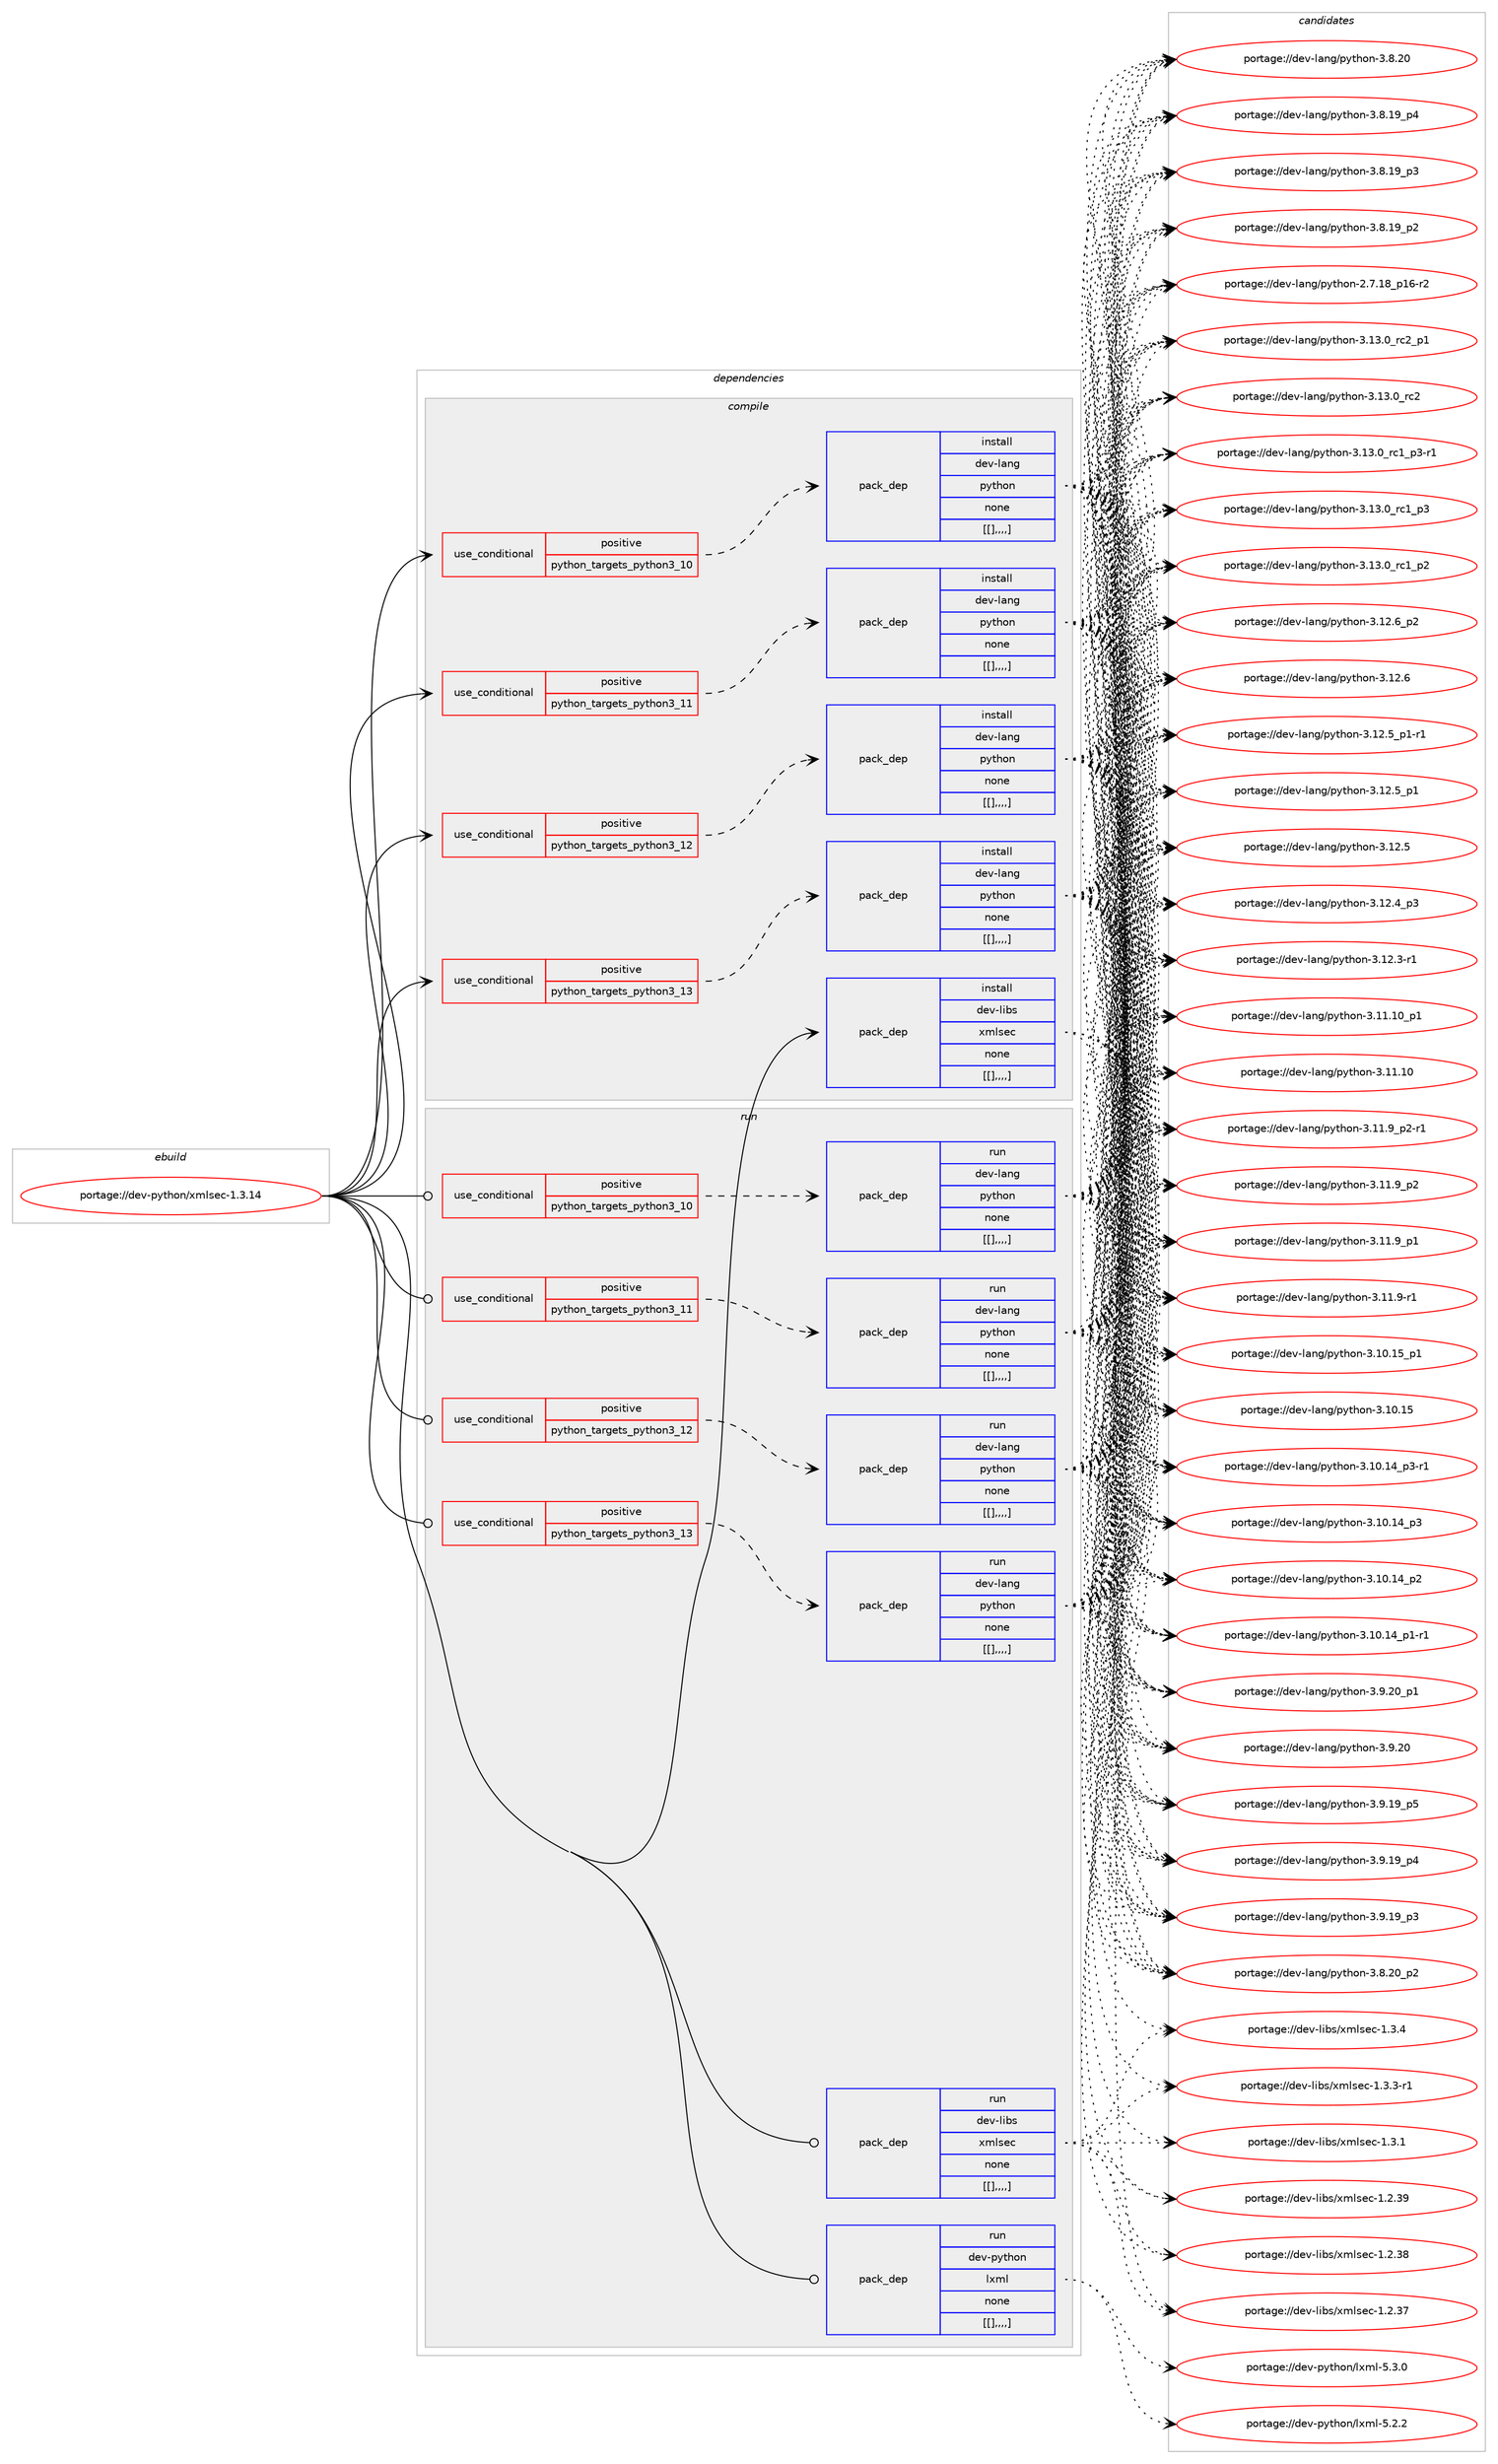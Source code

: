 digraph prolog {

# *************
# Graph options
# *************

newrank=true;
concentrate=true;
compound=true;
graph [rankdir=LR,fontname=Helvetica,fontsize=10,ranksep=1.5];#, ranksep=2.5, nodesep=0.2];
edge  [arrowhead=vee];
node  [fontname=Helvetica,fontsize=10];

# **********
# The ebuild
# **********

subgraph cluster_leftcol {
color=gray;
label=<<i>ebuild</i>>;
id [label="portage://dev-python/xmlsec-1.3.14", color=red, width=4, href="../dev-python/xmlsec-1.3.14.svg"];
}

# ****************
# The dependencies
# ****************

subgraph cluster_midcol {
color=gray;
label=<<i>dependencies</i>>;
subgraph cluster_compile {
fillcolor="#eeeeee";
style=filled;
label=<<i>compile</i>>;
subgraph cond43143 {
dependency171271 [label=<<TABLE BORDER="0" CELLBORDER="1" CELLSPACING="0" CELLPADDING="4"><TR><TD ROWSPAN="3" CELLPADDING="10">use_conditional</TD></TR><TR><TD>positive</TD></TR><TR><TD>python_targets_python3_10</TD></TR></TABLE>>, shape=none, color=red];
subgraph pack126865 {
dependency171272 [label=<<TABLE BORDER="0" CELLBORDER="1" CELLSPACING="0" CELLPADDING="4" WIDTH="220"><TR><TD ROWSPAN="6" CELLPADDING="30">pack_dep</TD></TR><TR><TD WIDTH="110">install</TD></TR><TR><TD>dev-lang</TD></TR><TR><TD>python</TD></TR><TR><TD>none</TD></TR><TR><TD>[[],,,,]</TD></TR></TABLE>>, shape=none, color=blue];
}
dependency171271:e -> dependency171272:w [weight=20,style="dashed",arrowhead="vee"];
}
id:e -> dependency171271:w [weight=20,style="solid",arrowhead="vee"];
subgraph cond43144 {
dependency171273 [label=<<TABLE BORDER="0" CELLBORDER="1" CELLSPACING="0" CELLPADDING="4"><TR><TD ROWSPAN="3" CELLPADDING="10">use_conditional</TD></TR><TR><TD>positive</TD></TR><TR><TD>python_targets_python3_11</TD></TR></TABLE>>, shape=none, color=red];
subgraph pack126866 {
dependency171274 [label=<<TABLE BORDER="0" CELLBORDER="1" CELLSPACING="0" CELLPADDING="4" WIDTH="220"><TR><TD ROWSPAN="6" CELLPADDING="30">pack_dep</TD></TR><TR><TD WIDTH="110">install</TD></TR><TR><TD>dev-lang</TD></TR><TR><TD>python</TD></TR><TR><TD>none</TD></TR><TR><TD>[[],,,,]</TD></TR></TABLE>>, shape=none, color=blue];
}
dependency171273:e -> dependency171274:w [weight=20,style="dashed",arrowhead="vee"];
}
id:e -> dependency171273:w [weight=20,style="solid",arrowhead="vee"];
subgraph cond43145 {
dependency171275 [label=<<TABLE BORDER="0" CELLBORDER="1" CELLSPACING="0" CELLPADDING="4"><TR><TD ROWSPAN="3" CELLPADDING="10">use_conditional</TD></TR><TR><TD>positive</TD></TR><TR><TD>python_targets_python3_12</TD></TR></TABLE>>, shape=none, color=red];
subgraph pack126867 {
dependency171276 [label=<<TABLE BORDER="0" CELLBORDER="1" CELLSPACING="0" CELLPADDING="4" WIDTH="220"><TR><TD ROWSPAN="6" CELLPADDING="30">pack_dep</TD></TR><TR><TD WIDTH="110">install</TD></TR><TR><TD>dev-lang</TD></TR><TR><TD>python</TD></TR><TR><TD>none</TD></TR><TR><TD>[[],,,,]</TD></TR></TABLE>>, shape=none, color=blue];
}
dependency171275:e -> dependency171276:w [weight=20,style="dashed",arrowhead="vee"];
}
id:e -> dependency171275:w [weight=20,style="solid",arrowhead="vee"];
subgraph cond43146 {
dependency171277 [label=<<TABLE BORDER="0" CELLBORDER="1" CELLSPACING="0" CELLPADDING="4"><TR><TD ROWSPAN="3" CELLPADDING="10">use_conditional</TD></TR><TR><TD>positive</TD></TR><TR><TD>python_targets_python3_13</TD></TR></TABLE>>, shape=none, color=red];
subgraph pack126868 {
dependency171278 [label=<<TABLE BORDER="0" CELLBORDER="1" CELLSPACING="0" CELLPADDING="4" WIDTH="220"><TR><TD ROWSPAN="6" CELLPADDING="30">pack_dep</TD></TR><TR><TD WIDTH="110">install</TD></TR><TR><TD>dev-lang</TD></TR><TR><TD>python</TD></TR><TR><TD>none</TD></TR><TR><TD>[[],,,,]</TD></TR></TABLE>>, shape=none, color=blue];
}
dependency171277:e -> dependency171278:w [weight=20,style="dashed",arrowhead="vee"];
}
id:e -> dependency171277:w [weight=20,style="solid",arrowhead="vee"];
subgraph pack126869 {
dependency171279 [label=<<TABLE BORDER="0" CELLBORDER="1" CELLSPACING="0" CELLPADDING="4" WIDTH="220"><TR><TD ROWSPAN="6" CELLPADDING="30">pack_dep</TD></TR><TR><TD WIDTH="110">install</TD></TR><TR><TD>dev-libs</TD></TR><TR><TD>xmlsec</TD></TR><TR><TD>none</TD></TR><TR><TD>[[],,,,]</TD></TR></TABLE>>, shape=none, color=blue];
}
id:e -> dependency171279:w [weight=20,style="solid",arrowhead="vee"];
}
subgraph cluster_compileandrun {
fillcolor="#eeeeee";
style=filled;
label=<<i>compile and run</i>>;
}
subgraph cluster_run {
fillcolor="#eeeeee";
style=filled;
label=<<i>run</i>>;
subgraph cond43147 {
dependency171280 [label=<<TABLE BORDER="0" CELLBORDER="1" CELLSPACING="0" CELLPADDING="4"><TR><TD ROWSPAN="3" CELLPADDING="10">use_conditional</TD></TR><TR><TD>positive</TD></TR><TR><TD>python_targets_python3_10</TD></TR></TABLE>>, shape=none, color=red];
subgraph pack126870 {
dependency171281 [label=<<TABLE BORDER="0" CELLBORDER="1" CELLSPACING="0" CELLPADDING="4" WIDTH="220"><TR><TD ROWSPAN="6" CELLPADDING="30">pack_dep</TD></TR><TR><TD WIDTH="110">run</TD></TR><TR><TD>dev-lang</TD></TR><TR><TD>python</TD></TR><TR><TD>none</TD></TR><TR><TD>[[],,,,]</TD></TR></TABLE>>, shape=none, color=blue];
}
dependency171280:e -> dependency171281:w [weight=20,style="dashed",arrowhead="vee"];
}
id:e -> dependency171280:w [weight=20,style="solid",arrowhead="odot"];
subgraph cond43148 {
dependency171282 [label=<<TABLE BORDER="0" CELLBORDER="1" CELLSPACING="0" CELLPADDING="4"><TR><TD ROWSPAN="3" CELLPADDING="10">use_conditional</TD></TR><TR><TD>positive</TD></TR><TR><TD>python_targets_python3_11</TD></TR></TABLE>>, shape=none, color=red];
subgraph pack126871 {
dependency171283 [label=<<TABLE BORDER="0" CELLBORDER="1" CELLSPACING="0" CELLPADDING="4" WIDTH="220"><TR><TD ROWSPAN="6" CELLPADDING="30">pack_dep</TD></TR><TR><TD WIDTH="110">run</TD></TR><TR><TD>dev-lang</TD></TR><TR><TD>python</TD></TR><TR><TD>none</TD></TR><TR><TD>[[],,,,]</TD></TR></TABLE>>, shape=none, color=blue];
}
dependency171282:e -> dependency171283:w [weight=20,style="dashed",arrowhead="vee"];
}
id:e -> dependency171282:w [weight=20,style="solid",arrowhead="odot"];
subgraph cond43149 {
dependency171284 [label=<<TABLE BORDER="0" CELLBORDER="1" CELLSPACING="0" CELLPADDING="4"><TR><TD ROWSPAN="3" CELLPADDING="10">use_conditional</TD></TR><TR><TD>positive</TD></TR><TR><TD>python_targets_python3_12</TD></TR></TABLE>>, shape=none, color=red];
subgraph pack126872 {
dependency171285 [label=<<TABLE BORDER="0" CELLBORDER="1" CELLSPACING="0" CELLPADDING="4" WIDTH="220"><TR><TD ROWSPAN="6" CELLPADDING="30">pack_dep</TD></TR><TR><TD WIDTH="110">run</TD></TR><TR><TD>dev-lang</TD></TR><TR><TD>python</TD></TR><TR><TD>none</TD></TR><TR><TD>[[],,,,]</TD></TR></TABLE>>, shape=none, color=blue];
}
dependency171284:e -> dependency171285:w [weight=20,style="dashed",arrowhead="vee"];
}
id:e -> dependency171284:w [weight=20,style="solid",arrowhead="odot"];
subgraph cond43150 {
dependency171286 [label=<<TABLE BORDER="0" CELLBORDER="1" CELLSPACING="0" CELLPADDING="4"><TR><TD ROWSPAN="3" CELLPADDING="10">use_conditional</TD></TR><TR><TD>positive</TD></TR><TR><TD>python_targets_python3_13</TD></TR></TABLE>>, shape=none, color=red];
subgraph pack126873 {
dependency171287 [label=<<TABLE BORDER="0" CELLBORDER="1" CELLSPACING="0" CELLPADDING="4" WIDTH="220"><TR><TD ROWSPAN="6" CELLPADDING="30">pack_dep</TD></TR><TR><TD WIDTH="110">run</TD></TR><TR><TD>dev-lang</TD></TR><TR><TD>python</TD></TR><TR><TD>none</TD></TR><TR><TD>[[],,,,]</TD></TR></TABLE>>, shape=none, color=blue];
}
dependency171286:e -> dependency171287:w [weight=20,style="dashed",arrowhead="vee"];
}
id:e -> dependency171286:w [weight=20,style="solid",arrowhead="odot"];
subgraph pack126874 {
dependency171288 [label=<<TABLE BORDER="0" CELLBORDER="1" CELLSPACING="0" CELLPADDING="4" WIDTH="220"><TR><TD ROWSPAN="6" CELLPADDING="30">pack_dep</TD></TR><TR><TD WIDTH="110">run</TD></TR><TR><TD>dev-libs</TD></TR><TR><TD>xmlsec</TD></TR><TR><TD>none</TD></TR><TR><TD>[[],,,,]</TD></TR></TABLE>>, shape=none, color=blue];
}
id:e -> dependency171288:w [weight=20,style="solid",arrowhead="odot"];
subgraph pack126875 {
dependency171289 [label=<<TABLE BORDER="0" CELLBORDER="1" CELLSPACING="0" CELLPADDING="4" WIDTH="220"><TR><TD ROWSPAN="6" CELLPADDING="30">pack_dep</TD></TR><TR><TD WIDTH="110">run</TD></TR><TR><TD>dev-python</TD></TR><TR><TD>lxml</TD></TR><TR><TD>none</TD></TR><TR><TD>[[],,,,]</TD></TR></TABLE>>, shape=none, color=blue];
}
id:e -> dependency171289:w [weight=20,style="solid",arrowhead="odot"];
}
}

# **************
# The candidates
# **************

subgraph cluster_choices {
rank=same;
color=gray;
label=<<i>candidates</i>>;

subgraph choice126865 {
color=black;
nodesep=1;
choice100101118451089711010347112121116104111110455146495146489511499509511249 [label="portage://dev-lang/python-3.13.0_rc2_p1", color=red, width=4,href="../dev-lang/python-3.13.0_rc2_p1.svg"];
choice10010111845108971101034711212111610411111045514649514648951149950 [label="portage://dev-lang/python-3.13.0_rc2", color=red, width=4,href="../dev-lang/python-3.13.0_rc2.svg"];
choice1001011184510897110103471121211161041111104551464951464895114994995112514511449 [label="portage://dev-lang/python-3.13.0_rc1_p3-r1", color=red, width=4,href="../dev-lang/python-3.13.0_rc1_p3-r1.svg"];
choice100101118451089711010347112121116104111110455146495146489511499499511251 [label="portage://dev-lang/python-3.13.0_rc1_p3", color=red, width=4,href="../dev-lang/python-3.13.0_rc1_p3.svg"];
choice100101118451089711010347112121116104111110455146495146489511499499511250 [label="portage://dev-lang/python-3.13.0_rc1_p2", color=red, width=4,href="../dev-lang/python-3.13.0_rc1_p2.svg"];
choice100101118451089711010347112121116104111110455146495046549511250 [label="portage://dev-lang/python-3.12.6_p2", color=red, width=4,href="../dev-lang/python-3.12.6_p2.svg"];
choice10010111845108971101034711212111610411111045514649504654 [label="portage://dev-lang/python-3.12.6", color=red, width=4,href="../dev-lang/python-3.12.6.svg"];
choice1001011184510897110103471121211161041111104551464950465395112494511449 [label="portage://dev-lang/python-3.12.5_p1-r1", color=red, width=4,href="../dev-lang/python-3.12.5_p1-r1.svg"];
choice100101118451089711010347112121116104111110455146495046539511249 [label="portage://dev-lang/python-3.12.5_p1", color=red, width=4,href="../dev-lang/python-3.12.5_p1.svg"];
choice10010111845108971101034711212111610411111045514649504653 [label="portage://dev-lang/python-3.12.5", color=red, width=4,href="../dev-lang/python-3.12.5.svg"];
choice100101118451089711010347112121116104111110455146495046529511251 [label="portage://dev-lang/python-3.12.4_p3", color=red, width=4,href="../dev-lang/python-3.12.4_p3.svg"];
choice100101118451089711010347112121116104111110455146495046514511449 [label="portage://dev-lang/python-3.12.3-r1", color=red, width=4,href="../dev-lang/python-3.12.3-r1.svg"];
choice10010111845108971101034711212111610411111045514649494649489511249 [label="portage://dev-lang/python-3.11.10_p1", color=red, width=4,href="../dev-lang/python-3.11.10_p1.svg"];
choice1001011184510897110103471121211161041111104551464949464948 [label="portage://dev-lang/python-3.11.10", color=red, width=4,href="../dev-lang/python-3.11.10.svg"];
choice1001011184510897110103471121211161041111104551464949465795112504511449 [label="portage://dev-lang/python-3.11.9_p2-r1", color=red, width=4,href="../dev-lang/python-3.11.9_p2-r1.svg"];
choice100101118451089711010347112121116104111110455146494946579511250 [label="portage://dev-lang/python-3.11.9_p2", color=red, width=4,href="../dev-lang/python-3.11.9_p2.svg"];
choice100101118451089711010347112121116104111110455146494946579511249 [label="portage://dev-lang/python-3.11.9_p1", color=red, width=4,href="../dev-lang/python-3.11.9_p1.svg"];
choice100101118451089711010347112121116104111110455146494946574511449 [label="portage://dev-lang/python-3.11.9-r1", color=red, width=4,href="../dev-lang/python-3.11.9-r1.svg"];
choice10010111845108971101034711212111610411111045514649484649539511249 [label="portage://dev-lang/python-3.10.15_p1", color=red, width=4,href="../dev-lang/python-3.10.15_p1.svg"];
choice1001011184510897110103471121211161041111104551464948464953 [label="portage://dev-lang/python-3.10.15", color=red, width=4,href="../dev-lang/python-3.10.15.svg"];
choice100101118451089711010347112121116104111110455146494846495295112514511449 [label="portage://dev-lang/python-3.10.14_p3-r1", color=red, width=4,href="../dev-lang/python-3.10.14_p3-r1.svg"];
choice10010111845108971101034711212111610411111045514649484649529511251 [label="portage://dev-lang/python-3.10.14_p3", color=red, width=4,href="../dev-lang/python-3.10.14_p3.svg"];
choice10010111845108971101034711212111610411111045514649484649529511250 [label="portage://dev-lang/python-3.10.14_p2", color=red, width=4,href="../dev-lang/python-3.10.14_p2.svg"];
choice100101118451089711010347112121116104111110455146494846495295112494511449 [label="portage://dev-lang/python-3.10.14_p1-r1", color=red, width=4,href="../dev-lang/python-3.10.14_p1-r1.svg"];
choice100101118451089711010347112121116104111110455146574650489511249 [label="portage://dev-lang/python-3.9.20_p1", color=red, width=4,href="../dev-lang/python-3.9.20_p1.svg"];
choice10010111845108971101034711212111610411111045514657465048 [label="portage://dev-lang/python-3.9.20", color=red, width=4,href="../dev-lang/python-3.9.20.svg"];
choice100101118451089711010347112121116104111110455146574649579511253 [label="portage://dev-lang/python-3.9.19_p5", color=red, width=4,href="../dev-lang/python-3.9.19_p5.svg"];
choice100101118451089711010347112121116104111110455146574649579511252 [label="portage://dev-lang/python-3.9.19_p4", color=red, width=4,href="../dev-lang/python-3.9.19_p4.svg"];
choice100101118451089711010347112121116104111110455146574649579511251 [label="portage://dev-lang/python-3.9.19_p3", color=red, width=4,href="../dev-lang/python-3.9.19_p3.svg"];
choice100101118451089711010347112121116104111110455146564650489511250 [label="portage://dev-lang/python-3.8.20_p2", color=red, width=4,href="../dev-lang/python-3.8.20_p2.svg"];
choice10010111845108971101034711212111610411111045514656465048 [label="portage://dev-lang/python-3.8.20", color=red, width=4,href="../dev-lang/python-3.8.20.svg"];
choice100101118451089711010347112121116104111110455146564649579511252 [label="portage://dev-lang/python-3.8.19_p4", color=red, width=4,href="../dev-lang/python-3.8.19_p4.svg"];
choice100101118451089711010347112121116104111110455146564649579511251 [label="portage://dev-lang/python-3.8.19_p3", color=red, width=4,href="../dev-lang/python-3.8.19_p3.svg"];
choice100101118451089711010347112121116104111110455146564649579511250 [label="portage://dev-lang/python-3.8.19_p2", color=red, width=4,href="../dev-lang/python-3.8.19_p2.svg"];
choice100101118451089711010347112121116104111110455046554649569511249544511450 [label="portage://dev-lang/python-2.7.18_p16-r2", color=red, width=4,href="../dev-lang/python-2.7.18_p16-r2.svg"];
dependency171272:e -> choice100101118451089711010347112121116104111110455146495146489511499509511249:w [style=dotted,weight="100"];
dependency171272:e -> choice10010111845108971101034711212111610411111045514649514648951149950:w [style=dotted,weight="100"];
dependency171272:e -> choice1001011184510897110103471121211161041111104551464951464895114994995112514511449:w [style=dotted,weight="100"];
dependency171272:e -> choice100101118451089711010347112121116104111110455146495146489511499499511251:w [style=dotted,weight="100"];
dependency171272:e -> choice100101118451089711010347112121116104111110455146495146489511499499511250:w [style=dotted,weight="100"];
dependency171272:e -> choice100101118451089711010347112121116104111110455146495046549511250:w [style=dotted,weight="100"];
dependency171272:e -> choice10010111845108971101034711212111610411111045514649504654:w [style=dotted,weight="100"];
dependency171272:e -> choice1001011184510897110103471121211161041111104551464950465395112494511449:w [style=dotted,weight="100"];
dependency171272:e -> choice100101118451089711010347112121116104111110455146495046539511249:w [style=dotted,weight="100"];
dependency171272:e -> choice10010111845108971101034711212111610411111045514649504653:w [style=dotted,weight="100"];
dependency171272:e -> choice100101118451089711010347112121116104111110455146495046529511251:w [style=dotted,weight="100"];
dependency171272:e -> choice100101118451089711010347112121116104111110455146495046514511449:w [style=dotted,weight="100"];
dependency171272:e -> choice10010111845108971101034711212111610411111045514649494649489511249:w [style=dotted,weight="100"];
dependency171272:e -> choice1001011184510897110103471121211161041111104551464949464948:w [style=dotted,weight="100"];
dependency171272:e -> choice1001011184510897110103471121211161041111104551464949465795112504511449:w [style=dotted,weight="100"];
dependency171272:e -> choice100101118451089711010347112121116104111110455146494946579511250:w [style=dotted,weight="100"];
dependency171272:e -> choice100101118451089711010347112121116104111110455146494946579511249:w [style=dotted,weight="100"];
dependency171272:e -> choice100101118451089711010347112121116104111110455146494946574511449:w [style=dotted,weight="100"];
dependency171272:e -> choice10010111845108971101034711212111610411111045514649484649539511249:w [style=dotted,weight="100"];
dependency171272:e -> choice1001011184510897110103471121211161041111104551464948464953:w [style=dotted,weight="100"];
dependency171272:e -> choice100101118451089711010347112121116104111110455146494846495295112514511449:w [style=dotted,weight="100"];
dependency171272:e -> choice10010111845108971101034711212111610411111045514649484649529511251:w [style=dotted,weight="100"];
dependency171272:e -> choice10010111845108971101034711212111610411111045514649484649529511250:w [style=dotted,weight="100"];
dependency171272:e -> choice100101118451089711010347112121116104111110455146494846495295112494511449:w [style=dotted,weight="100"];
dependency171272:e -> choice100101118451089711010347112121116104111110455146574650489511249:w [style=dotted,weight="100"];
dependency171272:e -> choice10010111845108971101034711212111610411111045514657465048:w [style=dotted,weight="100"];
dependency171272:e -> choice100101118451089711010347112121116104111110455146574649579511253:w [style=dotted,weight="100"];
dependency171272:e -> choice100101118451089711010347112121116104111110455146574649579511252:w [style=dotted,weight="100"];
dependency171272:e -> choice100101118451089711010347112121116104111110455146574649579511251:w [style=dotted,weight="100"];
dependency171272:e -> choice100101118451089711010347112121116104111110455146564650489511250:w [style=dotted,weight="100"];
dependency171272:e -> choice10010111845108971101034711212111610411111045514656465048:w [style=dotted,weight="100"];
dependency171272:e -> choice100101118451089711010347112121116104111110455146564649579511252:w [style=dotted,weight="100"];
dependency171272:e -> choice100101118451089711010347112121116104111110455146564649579511251:w [style=dotted,weight="100"];
dependency171272:e -> choice100101118451089711010347112121116104111110455146564649579511250:w [style=dotted,weight="100"];
dependency171272:e -> choice100101118451089711010347112121116104111110455046554649569511249544511450:w [style=dotted,weight="100"];
}
subgraph choice126866 {
color=black;
nodesep=1;
choice100101118451089711010347112121116104111110455146495146489511499509511249 [label="portage://dev-lang/python-3.13.0_rc2_p1", color=red, width=4,href="../dev-lang/python-3.13.0_rc2_p1.svg"];
choice10010111845108971101034711212111610411111045514649514648951149950 [label="portage://dev-lang/python-3.13.0_rc2", color=red, width=4,href="../dev-lang/python-3.13.0_rc2.svg"];
choice1001011184510897110103471121211161041111104551464951464895114994995112514511449 [label="portage://dev-lang/python-3.13.0_rc1_p3-r1", color=red, width=4,href="../dev-lang/python-3.13.0_rc1_p3-r1.svg"];
choice100101118451089711010347112121116104111110455146495146489511499499511251 [label="portage://dev-lang/python-3.13.0_rc1_p3", color=red, width=4,href="../dev-lang/python-3.13.0_rc1_p3.svg"];
choice100101118451089711010347112121116104111110455146495146489511499499511250 [label="portage://dev-lang/python-3.13.0_rc1_p2", color=red, width=4,href="../dev-lang/python-3.13.0_rc1_p2.svg"];
choice100101118451089711010347112121116104111110455146495046549511250 [label="portage://dev-lang/python-3.12.6_p2", color=red, width=4,href="../dev-lang/python-3.12.6_p2.svg"];
choice10010111845108971101034711212111610411111045514649504654 [label="portage://dev-lang/python-3.12.6", color=red, width=4,href="../dev-lang/python-3.12.6.svg"];
choice1001011184510897110103471121211161041111104551464950465395112494511449 [label="portage://dev-lang/python-3.12.5_p1-r1", color=red, width=4,href="../dev-lang/python-3.12.5_p1-r1.svg"];
choice100101118451089711010347112121116104111110455146495046539511249 [label="portage://dev-lang/python-3.12.5_p1", color=red, width=4,href="../dev-lang/python-3.12.5_p1.svg"];
choice10010111845108971101034711212111610411111045514649504653 [label="portage://dev-lang/python-3.12.5", color=red, width=4,href="../dev-lang/python-3.12.5.svg"];
choice100101118451089711010347112121116104111110455146495046529511251 [label="portage://dev-lang/python-3.12.4_p3", color=red, width=4,href="../dev-lang/python-3.12.4_p3.svg"];
choice100101118451089711010347112121116104111110455146495046514511449 [label="portage://dev-lang/python-3.12.3-r1", color=red, width=4,href="../dev-lang/python-3.12.3-r1.svg"];
choice10010111845108971101034711212111610411111045514649494649489511249 [label="portage://dev-lang/python-3.11.10_p1", color=red, width=4,href="../dev-lang/python-3.11.10_p1.svg"];
choice1001011184510897110103471121211161041111104551464949464948 [label="portage://dev-lang/python-3.11.10", color=red, width=4,href="../dev-lang/python-3.11.10.svg"];
choice1001011184510897110103471121211161041111104551464949465795112504511449 [label="portage://dev-lang/python-3.11.9_p2-r1", color=red, width=4,href="../dev-lang/python-3.11.9_p2-r1.svg"];
choice100101118451089711010347112121116104111110455146494946579511250 [label="portage://dev-lang/python-3.11.9_p2", color=red, width=4,href="../dev-lang/python-3.11.9_p2.svg"];
choice100101118451089711010347112121116104111110455146494946579511249 [label="portage://dev-lang/python-3.11.9_p1", color=red, width=4,href="../dev-lang/python-3.11.9_p1.svg"];
choice100101118451089711010347112121116104111110455146494946574511449 [label="portage://dev-lang/python-3.11.9-r1", color=red, width=4,href="../dev-lang/python-3.11.9-r1.svg"];
choice10010111845108971101034711212111610411111045514649484649539511249 [label="portage://dev-lang/python-3.10.15_p1", color=red, width=4,href="../dev-lang/python-3.10.15_p1.svg"];
choice1001011184510897110103471121211161041111104551464948464953 [label="portage://dev-lang/python-3.10.15", color=red, width=4,href="../dev-lang/python-3.10.15.svg"];
choice100101118451089711010347112121116104111110455146494846495295112514511449 [label="portage://dev-lang/python-3.10.14_p3-r1", color=red, width=4,href="../dev-lang/python-3.10.14_p3-r1.svg"];
choice10010111845108971101034711212111610411111045514649484649529511251 [label="portage://dev-lang/python-3.10.14_p3", color=red, width=4,href="../dev-lang/python-3.10.14_p3.svg"];
choice10010111845108971101034711212111610411111045514649484649529511250 [label="portage://dev-lang/python-3.10.14_p2", color=red, width=4,href="../dev-lang/python-3.10.14_p2.svg"];
choice100101118451089711010347112121116104111110455146494846495295112494511449 [label="portage://dev-lang/python-3.10.14_p1-r1", color=red, width=4,href="../dev-lang/python-3.10.14_p1-r1.svg"];
choice100101118451089711010347112121116104111110455146574650489511249 [label="portage://dev-lang/python-3.9.20_p1", color=red, width=4,href="../dev-lang/python-3.9.20_p1.svg"];
choice10010111845108971101034711212111610411111045514657465048 [label="portage://dev-lang/python-3.9.20", color=red, width=4,href="../dev-lang/python-3.9.20.svg"];
choice100101118451089711010347112121116104111110455146574649579511253 [label="portage://dev-lang/python-3.9.19_p5", color=red, width=4,href="../dev-lang/python-3.9.19_p5.svg"];
choice100101118451089711010347112121116104111110455146574649579511252 [label="portage://dev-lang/python-3.9.19_p4", color=red, width=4,href="../dev-lang/python-3.9.19_p4.svg"];
choice100101118451089711010347112121116104111110455146574649579511251 [label="portage://dev-lang/python-3.9.19_p3", color=red, width=4,href="../dev-lang/python-3.9.19_p3.svg"];
choice100101118451089711010347112121116104111110455146564650489511250 [label="portage://dev-lang/python-3.8.20_p2", color=red, width=4,href="../dev-lang/python-3.8.20_p2.svg"];
choice10010111845108971101034711212111610411111045514656465048 [label="portage://dev-lang/python-3.8.20", color=red, width=4,href="../dev-lang/python-3.8.20.svg"];
choice100101118451089711010347112121116104111110455146564649579511252 [label="portage://dev-lang/python-3.8.19_p4", color=red, width=4,href="../dev-lang/python-3.8.19_p4.svg"];
choice100101118451089711010347112121116104111110455146564649579511251 [label="portage://dev-lang/python-3.8.19_p3", color=red, width=4,href="../dev-lang/python-3.8.19_p3.svg"];
choice100101118451089711010347112121116104111110455146564649579511250 [label="portage://dev-lang/python-3.8.19_p2", color=red, width=4,href="../dev-lang/python-3.8.19_p2.svg"];
choice100101118451089711010347112121116104111110455046554649569511249544511450 [label="portage://dev-lang/python-2.7.18_p16-r2", color=red, width=4,href="../dev-lang/python-2.7.18_p16-r2.svg"];
dependency171274:e -> choice100101118451089711010347112121116104111110455146495146489511499509511249:w [style=dotted,weight="100"];
dependency171274:e -> choice10010111845108971101034711212111610411111045514649514648951149950:w [style=dotted,weight="100"];
dependency171274:e -> choice1001011184510897110103471121211161041111104551464951464895114994995112514511449:w [style=dotted,weight="100"];
dependency171274:e -> choice100101118451089711010347112121116104111110455146495146489511499499511251:w [style=dotted,weight="100"];
dependency171274:e -> choice100101118451089711010347112121116104111110455146495146489511499499511250:w [style=dotted,weight="100"];
dependency171274:e -> choice100101118451089711010347112121116104111110455146495046549511250:w [style=dotted,weight="100"];
dependency171274:e -> choice10010111845108971101034711212111610411111045514649504654:w [style=dotted,weight="100"];
dependency171274:e -> choice1001011184510897110103471121211161041111104551464950465395112494511449:w [style=dotted,weight="100"];
dependency171274:e -> choice100101118451089711010347112121116104111110455146495046539511249:w [style=dotted,weight="100"];
dependency171274:e -> choice10010111845108971101034711212111610411111045514649504653:w [style=dotted,weight="100"];
dependency171274:e -> choice100101118451089711010347112121116104111110455146495046529511251:w [style=dotted,weight="100"];
dependency171274:e -> choice100101118451089711010347112121116104111110455146495046514511449:w [style=dotted,weight="100"];
dependency171274:e -> choice10010111845108971101034711212111610411111045514649494649489511249:w [style=dotted,weight="100"];
dependency171274:e -> choice1001011184510897110103471121211161041111104551464949464948:w [style=dotted,weight="100"];
dependency171274:e -> choice1001011184510897110103471121211161041111104551464949465795112504511449:w [style=dotted,weight="100"];
dependency171274:e -> choice100101118451089711010347112121116104111110455146494946579511250:w [style=dotted,weight="100"];
dependency171274:e -> choice100101118451089711010347112121116104111110455146494946579511249:w [style=dotted,weight="100"];
dependency171274:e -> choice100101118451089711010347112121116104111110455146494946574511449:w [style=dotted,weight="100"];
dependency171274:e -> choice10010111845108971101034711212111610411111045514649484649539511249:w [style=dotted,weight="100"];
dependency171274:e -> choice1001011184510897110103471121211161041111104551464948464953:w [style=dotted,weight="100"];
dependency171274:e -> choice100101118451089711010347112121116104111110455146494846495295112514511449:w [style=dotted,weight="100"];
dependency171274:e -> choice10010111845108971101034711212111610411111045514649484649529511251:w [style=dotted,weight="100"];
dependency171274:e -> choice10010111845108971101034711212111610411111045514649484649529511250:w [style=dotted,weight="100"];
dependency171274:e -> choice100101118451089711010347112121116104111110455146494846495295112494511449:w [style=dotted,weight="100"];
dependency171274:e -> choice100101118451089711010347112121116104111110455146574650489511249:w [style=dotted,weight="100"];
dependency171274:e -> choice10010111845108971101034711212111610411111045514657465048:w [style=dotted,weight="100"];
dependency171274:e -> choice100101118451089711010347112121116104111110455146574649579511253:w [style=dotted,weight="100"];
dependency171274:e -> choice100101118451089711010347112121116104111110455146574649579511252:w [style=dotted,weight="100"];
dependency171274:e -> choice100101118451089711010347112121116104111110455146574649579511251:w [style=dotted,weight="100"];
dependency171274:e -> choice100101118451089711010347112121116104111110455146564650489511250:w [style=dotted,weight="100"];
dependency171274:e -> choice10010111845108971101034711212111610411111045514656465048:w [style=dotted,weight="100"];
dependency171274:e -> choice100101118451089711010347112121116104111110455146564649579511252:w [style=dotted,weight="100"];
dependency171274:e -> choice100101118451089711010347112121116104111110455146564649579511251:w [style=dotted,weight="100"];
dependency171274:e -> choice100101118451089711010347112121116104111110455146564649579511250:w [style=dotted,weight="100"];
dependency171274:e -> choice100101118451089711010347112121116104111110455046554649569511249544511450:w [style=dotted,weight="100"];
}
subgraph choice126867 {
color=black;
nodesep=1;
choice100101118451089711010347112121116104111110455146495146489511499509511249 [label="portage://dev-lang/python-3.13.0_rc2_p1", color=red, width=4,href="../dev-lang/python-3.13.0_rc2_p1.svg"];
choice10010111845108971101034711212111610411111045514649514648951149950 [label="portage://dev-lang/python-3.13.0_rc2", color=red, width=4,href="../dev-lang/python-3.13.0_rc2.svg"];
choice1001011184510897110103471121211161041111104551464951464895114994995112514511449 [label="portage://dev-lang/python-3.13.0_rc1_p3-r1", color=red, width=4,href="../dev-lang/python-3.13.0_rc1_p3-r1.svg"];
choice100101118451089711010347112121116104111110455146495146489511499499511251 [label="portage://dev-lang/python-3.13.0_rc1_p3", color=red, width=4,href="../dev-lang/python-3.13.0_rc1_p3.svg"];
choice100101118451089711010347112121116104111110455146495146489511499499511250 [label="portage://dev-lang/python-3.13.0_rc1_p2", color=red, width=4,href="../dev-lang/python-3.13.0_rc1_p2.svg"];
choice100101118451089711010347112121116104111110455146495046549511250 [label="portage://dev-lang/python-3.12.6_p2", color=red, width=4,href="../dev-lang/python-3.12.6_p2.svg"];
choice10010111845108971101034711212111610411111045514649504654 [label="portage://dev-lang/python-3.12.6", color=red, width=4,href="../dev-lang/python-3.12.6.svg"];
choice1001011184510897110103471121211161041111104551464950465395112494511449 [label="portage://dev-lang/python-3.12.5_p1-r1", color=red, width=4,href="../dev-lang/python-3.12.5_p1-r1.svg"];
choice100101118451089711010347112121116104111110455146495046539511249 [label="portage://dev-lang/python-3.12.5_p1", color=red, width=4,href="../dev-lang/python-3.12.5_p1.svg"];
choice10010111845108971101034711212111610411111045514649504653 [label="portage://dev-lang/python-3.12.5", color=red, width=4,href="../dev-lang/python-3.12.5.svg"];
choice100101118451089711010347112121116104111110455146495046529511251 [label="portage://dev-lang/python-3.12.4_p3", color=red, width=4,href="../dev-lang/python-3.12.4_p3.svg"];
choice100101118451089711010347112121116104111110455146495046514511449 [label="portage://dev-lang/python-3.12.3-r1", color=red, width=4,href="../dev-lang/python-3.12.3-r1.svg"];
choice10010111845108971101034711212111610411111045514649494649489511249 [label="portage://dev-lang/python-3.11.10_p1", color=red, width=4,href="../dev-lang/python-3.11.10_p1.svg"];
choice1001011184510897110103471121211161041111104551464949464948 [label="portage://dev-lang/python-3.11.10", color=red, width=4,href="../dev-lang/python-3.11.10.svg"];
choice1001011184510897110103471121211161041111104551464949465795112504511449 [label="portage://dev-lang/python-3.11.9_p2-r1", color=red, width=4,href="../dev-lang/python-3.11.9_p2-r1.svg"];
choice100101118451089711010347112121116104111110455146494946579511250 [label="portage://dev-lang/python-3.11.9_p2", color=red, width=4,href="../dev-lang/python-3.11.9_p2.svg"];
choice100101118451089711010347112121116104111110455146494946579511249 [label="portage://dev-lang/python-3.11.9_p1", color=red, width=4,href="../dev-lang/python-3.11.9_p1.svg"];
choice100101118451089711010347112121116104111110455146494946574511449 [label="portage://dev-lang/python-3.11.9-r1", color=red, width=4,href="../dev-lang/python-3.11.9-r1.svg"];
choice10010111845108971101034711212111610411111045514649484649539511249 [label="portage://dev-lang/python-3.10.15_p1", color=red, width=4,href="../dev-lang/python-3.10.15_p1.svg"];
choice1001011184510897110103471121211161041111104551464948464953 [label="portage://dev-lang/python-3.10.15", color=red, width=4,href="../dev-lang/python-3.10.15.svg"];
choice100101118451089711010347112121116104111110455146494846495295112514511449 [label="portage://dev-lang/python-3.10.14_p3-r1", color=red, width=4,href="../dev-lang/python-3.10.14_p3-r1.svg"];
choice10010111845108971101034711212111610411111045514649484649529511251 [label="portage://dev-lang/python-3.10.14_p3", color=red, width=4,href="../dev-lang/python-3.10.14_p3.svg"];
choice10010111845108971101034711212111610411111045514649484649529511250 [label="portage://dev-lang/python-3.10.14_p2", color=red, width=4,href="../dev-lang/python-3.10.14_p2.svg"];
choice100101118451089711010347112121116104111110455146494846495295112494511449 [label="portage://dev-lang/python-3.10.14_p1-r1", color=red, width=4,href="../dev-lang/python-3.10.14_p1-r1.svg"];
choice100101118451089711010347112121116104111110455146574650489511249 [label="portage://dev-lang/python-3.9.20_p1", color=red, width=4,href="../dev-lang/python-3.9.20_p1.svg"];
choice10010111845108971101034711212111610411111045514657465048 [label="portage://dev-lang/python-3.9.20", color=red, width=4,href="../dev-lang/python-3.9.20.svg"];
choice100101118451089711010347112121116104111110455146574649579511253 [label="portage://dev-lang/python-3.9.19_p5", color=red, width=4,href="../dev-lang/python-3.9.19_p5.svg"];
choice100101118451089711010347112121116104111110455146574649579511252 [label="portage://dev-lang/python-3.9.19_p4", color=red, width=4,href="../dev-lang/python-3.9.19_p4.svg"];
choice100101118451089711010347112121116104111110455146574649579511251 [label="portage://dev-lang/python-3.9.19_p3", color=red, width=4,href="../dev-lang/python-3.9.19_p3.svg"];
choice100101118451089711010347112121116104111110455146564650489511250 [label="portage://dev-lang/python-3.8.20_p2", color=red, width=4,href="../dev-lang/python-3.8.20_p2.svg"];
choice10010111845108971101034711212111610411111045514656465048 [label="portage://dev-lang/python-3.8.20", color=red, width=4,href="../dev-lang/python-3.8.20.svg"];
choice100101118451089711010347112121116104111110455146564649579511252 [label="portage://dev-lang/python-3.8.19_p4", color=red, width=4,href="../dev-lang/python-3.8.19_p4.svg"];
choice100101118451089711010347112121116104111110455146564649579511251 [label="portage://dev-lang/python-3.8.19_p3", color=red, width=4,href="../dev-lang/python-3.8.19_p3.svg"];
choice100101118451089711010347112121116104111110455146564649579511250 [label="portage://dev-lang/python-3.8.19_p2", color=red, width=4,href="../dev-lang/python-3.8.19_p2.svg"];
choice100101118451089711010347112121116104111110455046554649569511249544511450 [label="portage://dev-lang/python-2.7.18_p16-r2", color=red, width=4,href="../dev-lang/python-2.7.18_p16-r2.svg"];
dependency171276:e -> choice100101118451089711010347112121116104111110455146495146489511499509511249:w [style=dotted,weight="100"];
dependency171276:e -> choice10010111845108971101034711212111610411111045514649514648951149950:w [style=dotted,weight="100"];
dependency171276:e -> choice1001011184510897110103471121211161041111104551464951464895114994995112514511449:w [style=dotted,weight="100"];
dependency171276:e -> choice100101118451089711010347112121116104111110455146495146489511499499511251:w [style=dotted,weight="100"];
dependency171276:e -> choice100101118451089711010347112121116104111110455146495146489511499499511250:w [style=dotted,weight="100"];
dependency171276:e -> choice100101118451089711010347112121116104111110455146495046549511250:w [style=dotted,weight="100"];
dependency171276:e -> choice10010111845108971101034711212111610411111045514649504654:w [style=dotted,weight="100"];
dependency171276:e -> choice1001011184510897110103471121211161041111104551464950465395112494511449:w [style=dotted,weight="100"];
dependency171276:e -> choice100101118451089711010347112121116104111110455146495046539511249:w [style=dotted,weight="100"];
dependency171276:e -> choice10010111845108971101034711212111610411111045514649504653:w [style=dotted,weight="100"];
dependency171276:e -> choice100101118451089711010347112121116104111110455146495046529511251:w [style=dotted,weight="100"];
dependency171276:e -> choice100101118451089711010347112121116104111110455146495046514511449:w [style=dotted,weight="100"];
dependency171276:e -> choice10010111845108971101034711212111610411111045514649494649489511249:w [style=dotted,weight="100"];
dependency171276:e -> choice1001011184510897110103471121211161041111104551464949464948:w [style=dotted,weight="100"];
dependency171276:e -> choice1001011184510897110103471121211161041111104551464949465795112504511449:w [style=dotted,weight="100"];
dependency171276:e -> choice100101118451089711010347112121116104111110455146494946579511250:w [style=dotted,weight="100"];
dependency171276:e -> choice100101118451089711010347112121116104111110455146494946579511249:w [style=dotted,weight="100"];
dependency171276:e -> choice100101118451089711010347112121116104111110455146494946574511449:w [style=dotted,weight="100"];
dependency171276:e -> choice10010111845108971101034711212111610411111045514649484649539511249:w [style=dotted,weight="100"];
dependency171276:e -> choice1001011184510897110103471121211161041111104551464948464953:w [style=dotted,weight="100"];
dependency171276:e -> choice100101118451089711010347112121116104111110455146494846495295112514511449:w [style=dotted,weight="100"];
dependency171276:e -> choice10010111845108971101034711212111610411111045514649484649529511251:w [style=dotted,weight="100"];
dependency171276:e -> choice10010111845108971101034711212111610411111045514649484649529511250:w [style=dotted,weight="100"];
dependency171276:e -> choice100101118451089711010347112121116104111110455146494846495295112494511449:w [style=dotted,weight="100"];
dependency171276:e -> choice100101118451089711010347112121116104111110455146574650489511249:w [style=dotted,weight="100"];
dependency171276:e -> choice10010111845108971101034711212111610411111045514657465048:w [style=dotted,weight="100"];
dependency171276:e -> choice100101118451089711010347112121116104111110455146574649579511253:w [style=dotted,weight="100"];
dependency171276:e -> choice100101118451089711010347112121116104111110455146574649579511252:w [style=dotted,weight="100"];
dependency171276:e -> choice100101118451089711010347112121116104111110455146574649579511251:w [style=dotted,weight="100"];
dependency171276:e -> choice100101118451089711010347112121116104111110455146564650489511250:w [style=dotted,weight="100"];
dependency171276:e -> choice10010111845108971101034711212111610411111045514656465048:w [style=dotted,weight="100"];
dependency171276:e -> choice100101118451089711010347112121116104111110455146564649579511252:w [style=dotted,weight="100"];
dependency171276:e -> choice100101118451089711010347112121116104111110455146564649579511251:w [style=dotted,weight="100"];
dependency171276:e -> choice100101118451089711010347112121116104111110455146564649579511250:w [style=dotted,weight="100"];
dependency171276:e -> choice100101118451089711010347112121116104111110455046554649569511249544511450:w [style=dotted,weight="100"];
}
subgraph choice126868 {
color=black;
nodesep=1;
choice100101118451089711010347112121116104111110455146495146489511499509511249 [label="portage://dev-lang/python-3.13.0_rc2_p1", color=red, width=4,href="../dev-lang/python-3.13.0_rc2_p1.svg"];
choice10010111845108971101034711212111610411111045514649514648951149950 [label="portage://dev-lang/python-3.13.0_rc2", color=red, width=4,href="../dev-lang/python-3.13.0_rc2.svg"];
choice1001011184510897110103471121211161041111104551464951464895114994995112514511449 [label="portage://dev-lang/python-3.13.0_rc1_p3-r1", color=red, width=4,href="../dev-lang/python-3.13.0_rc1_p3-r1.svg"];
choice100101118451089711010347112121116104111110455146495146489511499499511251 [label="portage://dev-lang/python-3.13.0_rc1_p3", color=red, width=4,href="../dev-lang/python-3.13.0_rc1_p3.svg"];
choice100101118451089711010347112121116104111110455146495146489511499499511250 [label="portage://dev-lang/python-3.13.0_rc1_p2", color=red, width=4,href="../dev-lang/python-3.13.0_rc1_p2.svg"];
choice100101118451089711010347112121116104111110455146495046549511250 [label="portage://dev-lang/python-3.12.6_p2", color=red, width=4,href="../dev-lang/python-3.12.6_p2.svg"];
choice10010111845108971101034711212111610411111045514649504654 [label="portage://dev-lang/python-3.12.6", color=red, width=4,href="../dev-lang/python-3.12.6.svg"];
choice1001011184510897110103471121211161041111104551464950465395112494511449 [label="portage://dev-lang/python-3.12.5_p1-r1", color=red, width=4,href="../dev-lang/python-3.12.5_p1-r1.svg"];
choice100101118451089711010347112121116104111110455146495046539511249 [label="portage://dev-lang/python-3.12.5_p1", color=red, width=4,href="../dev-lang/python-3.12.5_p1.svg"];
choice10010111845108971101034711212111610411111045514649504653 [label="portage://dev-lang/python-3.12.5", color=red, width=4,href="../dev-lang/python-3.12.5.svg"];
choice100101118451089711010347112121116104111110455146495046529511251 [label="portage://dev-lang/python-3.12.4_p3", color=red, width=4,href="../dev-lang/python-3.12.4_p3.svg"];
choice100101118451089711010347112121116104111110455146495046514511449 [label="portage://dev-lang/python-3.12.3-r1", color=red, width=4,href="../dev-lang/python-3.12.3-r1.svg"];
choice10010111845108971101034711212111610411111045514649494649489511249 [label="portage://dev-lang/python-3.11.10_p1", color=red, width=4,href="../dev-lang/python-3.11.10_p1.svg"];
choice1001011184510897110103471121211161041111104551464949464948 [label="portage://dev-lang/python-3.11.10", color=red, width=4,href="../dev-lang/python-3.11.10.svg"];
choice1001011184510897110103471121211161041111104551464949465795112504511449 [label="portage://dev-lang/python-3.11.9_p2-r1", color=red, width=4,href="../dev-lang/python-3.11.9_p2-r1.svg"];
choice100101118451089711010347112121116104111110455146494946579511250 [label="portage://dev-lang/python-3.11.9_p2", color=red, width=4,href="../dev-lang/python-3.11.9_p2.svg"];
choice100101118451089711010347112121116104111110455146494946579511249 [label="portage://dev-lang/python-3.11.9_p1", color=red, width=4,href="../dev-lang/python-3.11.9_p1.svg"];
choice100101118451089711010347112121116104111110455146494946574511449 [label="portage://dev-lang/python-3.11.9-r1", color=red, width=4,href="../dev-lang/python-3.11.9-r1.svg"];
choice10010111845108971101034711212111610411111045514649484649539511249 [label="portage://dev-lang/python-3.10.15_p1", color=red, width=4,href="../dev-lang/python-3.10.15_p1.svg"];
choice1001011184510897110103471121211161041111104551464948464953 [label="portage://dev-lang/python-3.10.15", color=red, width=4,href="../dev-lang/python-3.10.15.svg"];
choice100101118451089711010347112121116104111110455146494846495295112514511449 [label="portage://dev-lang/python-3.10.14_p3-r1", color=red, width=4,href="../dev-lang/python-3.10.14_p3-r1.svg"];
choice10010111845108971101034711212111610411111045514649484649529511251 [label="portage://dev-lang/python-3.10.14_p3", color=red, width=4,href="../dev-lang/python-3.10.14_p3.svg"];
choice10010111845108971101034711212111610411111045514649484649529511250 [label="portage://dev-lang/python-3.10.14_p2", color=red, width=4,href="../dev-lang/python-3.10.14_p2.svg"];
choice100101118451089711010347112121116104111110455146494846495295112494511449 [label="portage://dev-lang/python-3.10.14_p1-r1", color=red, width=4,href="../dev-lang/python-3.10.14_p1-r1.svg"];
choice100101118451089711010347112121116104111110455146574650489511249 [label="portage://dev-lang/python-3.9.20_p1", color=red, width=4,href="../dev-lang/python-3.9.20_p1.svg"];
choice10010111845108971101034711212111610411111045514657465048 [label="portage://dev-lang/python-3.9.20", color=red, width=4,href="../dev-lang/python-3.9.20.svg"];
choice100101118451089711010347112121116104111110455146574649579511253 [label="portage://dev-lang/python-3.9.19_p5", color=red, width=4,href="../dev-lang/python-3.9.19_p5.svg"];
choice100101118451089711010347112121116104111110455146574649579511252 [label="portage://dev-lang/python-3.9.19_p4", color=red, width=4,href="../dev-lang/python-3.9.19_p4.svg"];
choice100101118451089711010347112121116104111110455146574649579511251 [label="portage://dev-lang/python-3.9.19_p3", color=red, width=4,href="../dev-lang/python-3.9.19_p3.svg"];
choice100101118451089711010347112121116104111110455146564650489511250 [label="portage://dev-lang/python-3.8.20_p2", color=red, width=4,href="../dev-lang/python-3.8.20_p2.svg"];
choice10010111845108971101034711212111610411111045514656465048 [label="portage://dev-lang/python-3.8.20", color=red, width=4,href="../dev-lang/python-3.8.20.svg"];
choice100101118451089711010347112121116104111110455146564649579511252 [label="portage://dev-lang/python-3.8.19_p4", color=red, width=4,href="../dev-lang/python-3.8.19_p4.svg"];
choice100101118451089711010347112121116104111110455146564649579511251 [label="portage://dev-lang/python-3.8.19_p3", color=red, width=4,href="../dev-lang/python-3.8.19_p3.svg"];
choice100101118451089711010347112121116104111110455146564649579511250 [label="portage://dev-lang/python-3.8.19_p2", color=red, width=4,href="../dev-lang/python-3.8.19_p2.svg"];
choice100101118451089711010347112121116104111110455046554649569511249544511450 [label="portage://dev-lang/python-2.7.18_p16-r2", color=red, width=4,href="../dev-lang/python-2.7.18_p16-r2.svg"];
dependency171278:e -> choice100101118451089711010347112121116104111110455146495146489511499509511249:w [style=dotted,weight="100"];
dependency171278:e -> choice10010111845108971101034711212111610411111045514649514648951149950:w [style=dotted,weight="100"];
dependency171278:e -> choice1001011184510897110103471121211161041111104551464951464895114994995112514511449:w [style=dotted,weight="100"];
dependency171278:e -> choice100101118451089711010347112121116104111110455146495146489511499499511251:w [style=dotted,weight="100"];
dependency171278:e -> choice100101118451089711010347112121116104111110455146495146489511499499511250:w [style=dotted,weight="100"];
dependency171278:e -> choice100101118451089711010347112121116104111110455146495046549511250:w [style=dotted,weight="100"];
dependency171278:e -> choice10010111845108971101034711212111610411111045514649504654:w [style=dotted,weight="100"];
dependency171278:e -> choice1001011184510897110103471121211161041111104551464950465395112494511449:w [style=dotted,weight="100"];
dependency171278:e -> choice100101118451089711010347112121116104111110455146495046539511249:w [style=dotted,weight="100"];
dependency171278:e -> choice10010111845108971101034711212111610411111045514649504653:w [style=dotted,weight="100"];
dependency171278:e -> choice100101118451089711010347112121116104111110455146495046529511251:w [style=dotted,weight="100"];
dependency171278:e -> choice100101118451089711010347112121116104111110455146495046514511449:w [style=dotted,weight="100"];
dependency171278:e -> choice10010111845108971101034711212111610411111045514649494649489511249:w [style=dotted,weight="100"];
dependency171278:e -> choice1001011184510897110103471121211161041111104551464949464948:w [style=dotted,weight="100"];
dependency171278:e -> choice1001011184510897110103471121211161041111104551464949465795112504511449:w [style=dotted,weight="100"];
dependency171278:e -> choice100101118451089711010347112121116104111110455146494946579511250:w [style=dotted,weight="100"];
dependency171278:e -> choice100101118451089711010347112121116104111110455146494946579511249:w [style=dotted,weight="100"];
dependency171278:e -> choice100101118451089711010347112121116104111110455146494946574511449:w [style=dotted,weight="100"];
dependency171278:e -> choice10010111845108971101034711212111610411111045514649484649539511249:w [style=dotted,weight="100"];
dependency171278:e -> choice1001011184510897110103471121211161041111104551464948464953:w [style=dotted,weight="100"];
dependency171278:e -> choice100101118451089711010347112121116104111110455146494846495295112514511449:w [style=dotted,weight="100"];
dependency171278:e -> choice10010111845108971101034711212111610411111045514649484649529511251:w [style=dotted,weight="100"];
dependency171278:e -> choice10010111845108971101034711212111610411111045514649484649529511250:w [style=dotted,weight="100"];
dependency171278:e -> choice100101118451089711010347112121116104111110455146494846495295112494511449:w [style=dotted,weight="100"];
dependency171278:e -> choice100101118451089711010347112121116104111110455146574650489511249:w [style=dotted,weight="100"];
dependency171278:e -> choice10010111845108971101034711212111610411111045514657465048:w [style=dotted,weight="100"];
dependency171278:e -> choice100101118451089711010347112121116104111110455146574649579511253:w [style=dotted,weight="100"];
dependency171278:e -> choice100101118451089711010347112121116104111110455146574649579511252:w [style=dotted,weight="100"];
dependency171278:e -> choice100101118451089711010347112121116104111110455146574649579511251:w [style=dotted,weight="100"];
dependency171278:e -> choice100101118451089711010347112121116104111110455146564650489511250:w [style=dotted,weight="100"];
dependency171278:e -> choice10010111845108971101034711212111610411111045514656465048:w [style=dotted,weight="100"];
dependency171278:e -> choice100101118451089711010347112121116104111110455146564649579511252:w [style=dotted,weight="100"];
dependency171278:e -> choice100101118451089711010347112121116104111110455146564649579511251:w [style=dotted,weight="100"];
dependency171278:e -> choice100101118451089711010347112121116104111110455146564649579511250:w [style=dotted,weight="100"];
dependency171278:e -> choice100101118451089711010347112121116104111110455046554649569511249544511450:w [style=dotted,weight="100"];
}
subgraph choice126869 {
color=black;
nodesep=1;
choice10010111845108105981154712010910811510199454946514652 [label="portage://dev-libs/xmlsec-1.3.4", color=red, width=4,href="../dev-libs/xmlsec-1.3.4.svg"];
choice100101118451081059811547120109108115101994549465146514511449 [label="portage://dev-libs/xmlsec-1.3.3-r1", color=red, width=4,href="../dev-libs/xmlsec-1.3.3-r1.svg"];
choice10010111845108105981154712010910811510199454946514649 [label="portage://dev-libs/xmlsec-1.3.1", color=red, width=4,href="../dev-libs/xmlsec-1.3.1.svg"];
choice1001011184510810598115471201091081151019945494650465157 [label="portage://dev-libs/xmlsec-1.2.39", color=red, width=4,href="../dev-libs/xmlsec-1.2.39.svg"];
choice1001011184510810598115471201091081151019945494650465156 [label="portage://dev-libs/xmlsec-1.2.38", color=red, width=4,href="../dev-libs/xmlsec-1.2.38.svg"];
choice1001011184510810598115471201091081151019945494650465155 [label="portage://dev-libs/xmlsec-1.2.37", color=red, width=4,href="../dev-libs/xmlsec-1.2.37.svg"];
dependency171279:e -> choice10010111845108105981154712010910811510199454946514652:w [style=dotted,weight="100"];
dependency171279:e -> choice100101118451081059811547120109108115101994549465146514511449:w [style=dotted,weight="100"];
dependency171279:e -> choice10010111845108105981154712010910811510199454946514649:w [style=dotted,weight="100"];
dependency171279:e -> choice1001011184510810598115471201091081151019945494650465157:w [style=dotted,weight="100"];
dependency171279:e -> choice1001011184510810598115471201091081151019945494650465156:w [style=dotted,weight="100"];
dependency171279:e -> choice1001011184510810598115471201091081151019945494650465155:w [style=dotted,weight="100"];
}
subgraph choice126870 {
color=black;
nodesep=1;
choice100101118451089711010347112121116104111110455146495146489511499509511249 [label="portage://dev-lang/python-3.13.0_rc2_p1", color=red, width=4,href="../dev-lang/python-3.13.0_rc2_p1.svg"];
choice10010111845108971101034711212111610411111045514649514648951149950 [label="portage://dev-lang/python-3.13.0_rc2", color=red, width=4,href="../dev-lang/python-3.13.0_rc2.svg"];
choice1001011184510897110103471121211161041111104551464951464895114994995112514511449 [label="portage://dev-lang/python-3.13.0_rc1_p3-r1", color=red, width=4,href="../dev-lang/python-3.13.0_rc1_p3-r1.svg"];
choice100101118451089711010347112121116104111110455146495146489511499499511251 [label="portage://dev-lang/python-3.13.0_rc1_p3", color=red, width=4,href="../dev-lang/python-3.13.0_rc1_p3.svg"];
choice100101118451089711010347112121116104111110455146495146489511499499511250 [label="portage://dev-lang/python-3.13.0_rc1_p2", color=red, width=4,href="../dev-lang/python-3.13.0_rc1_p2.svg"];
choice100101118451089711010347112121116104111110455146495046549511250 [label="portage://dev-lang/python-3.12.6_p2", color=red, width=4,href="../dev-lang/python-3.12.6_p2.svg"];
choice10010111845108971101034711212111610411111045514649504654 [label="portage://dev-lang/python-3.12.6", color=red, width=4,href="../dev-lang/python-3.12.6.svg"];
choice1001011184510897110103471121211161041111104551464950465395112494511449 [label="portage://dev-lang/python-3.12.5_p1-r1", color=red, width=4,href="../dev-lang/python-3.12.5_p1-r1.svg"];
choice100101118451089711010347112121116104111110455146495046539511249 [label="portage://dev-lang/python-3.12.5_p1", color=red, width=4,href="../dev-lang/python-3.12.5_p1.svg"];
choice10010111845108971101034711212111610411111045514649504653 [label="portage://dev-lang/python-3.12.5", color=red, width=4,href="../dev-lang/python-3.12.5.svg"];
choice100101118451089711010347112121116104111110455146495046529511251 [label="portage://dev-lang/python-3.12.4_p3", color=red, width=4,href="../dev-lang/python-3.12.4_p3.svg"];
choice100101118451089711010347112121116104111110455146495046514511449 [label="portage://dev-lang/python-3.12.3-r1", color=red, width=4,href="../dev-lang/python-3.12.3-r1.svg"];
choice10010111845108971101034711212111610411111045514649494649489511249 [label="portage://dev-lang/python-3.11.10_p1", color=red, width=4,href="../dev-lang/python-3.11.10_p1.svg"];
choice1001011184510897110103471121211161041111104551464949464948 [label="portage://dev-lang/python-3.11.10", color=red, width=4,href="../dev-lang/python-3.11.10.svg"];
choice1001011184510897110103471121211161041111104551464949465795112504511449 [label="portage://dev-lang/python-3.11.9_p2-r1", color=red, width=4,href="../dev-lang/python-3.11.9_p2-r1.svg"];
choice100101118451089711010347112121116104111110455146494946579511250 [label="portage://dev-lang/python-3.11.9_p2", color=red, width=4,href="../dev-lang/python-3.11.9_p2.svg"];
choice100101118451089711010347112121116104111110455146494946579511249 [label="portage://dev-lang/python-3.11.9_p1", color=red, width=4,href="../dev-lang/python-3.11.9_p1.svg"];
choice100101118451089711010347112121116104111110455146494946574511449 [label="portage://dev-lang/python-3.11.9-r1", color=red, width=4,href="../dev-lang/python-3.11.9-r1.svg"];
choice10010111845108971101034711212111610411111045514649484649539511249 [label="portage://dev-lang/python-3.10.15_p1", color=red, width=4,href="../dev-lang/python-3.10.15_p1.svg"];
choice1001011184510897110103471121211161041111104551464948464953 [label="portage://dev-lang/python-3.10.15", color=red, width=4,href="../dev-lang/python-3.10.15.svg"];
choice100101118451089711010347112121116104111110455146494846495295112514511449 [label="portage://dev-lang/python-3.10.14_p3-r1", color=red, width=4,href="../dev-lang/python-3.10.14_p3-r1.svg"];
choice10010111845108971101034711212111610411111045514649484649529511251 [label="portage://dev-lang/python-3.10.14_p3", color=red, width=4,href="../dev-lang/python-3.10.14_p3.svg"];
choice10010111845108971101034711212111610411111045514649484649529511250 [label="portage://dev-lang/python-3.10.14_p2", color=red, width=4,href="../dev-lang/python-3.10.14_p2.svg"];
choice100101118451089711010347112121116104111110455146494846495295112494511449 [label="portage://dev-lang/python-3.10.14_p1-r1", color=red, width=4,href="../dev-lang/python-3.10.14_p1-r1.svg"];
choice100101118451089711010347112121116104111110455146574650489511249 [label="portage://dev-lang/python-3.9.20_p1", color=red, width=4,href="../dev-lang/python-3.9.20_p1.svg"];
choice10010111845108971101034711212111610411111045514657465048 [label="portage://dev-lang/python-3.9.20", color=red, width=4,href="../dev-lang/python-3.9.20.svg"];
choice100101118451089711010347112121116104111110455146574649579511253 [label="portage://dev-lang/python-3.9.19_p5", color=red, width=4,href="../dev-lang/python-3.9.19_p5.svg"];
choice100101118451089711010347112121116104111110455146574649579511252 [label="portage://dev-lang/python-3.9.19_p4", color=red, width=4,href="../dev-lang/python-3.9.19_p4.svg"];
choice100101118451089711010347112121116104111110455146574649579511251 [label="portage://dev-lang/python-3.9.19_p3", color=red, width=4,href="../dev-lang/python-3.9.19_p3.svg"];
choice100101118451089711010347112121116104111110455146564650489511250 [label="portage://dev-lang/python-3.8.20_p2", color=red, width=4,href="../dev-lang/python-3.8.20_p2.svg"];
choice10010111845108971101034711212111610411111045514656465048 [label="portage://dev-lang/python-3.8.20", color=red, width=4,href="../dev-lang/python-3.8.20.svg"];
choice100101118451089711010347112121116104111110455146564649579511252 [label="portage://dev-lang/python-3.8.19_p4", color=red, width=4,href="../dev-lang/python-3.8.19_p4.svg"];
choice100101118451089711010347112121116104111110455146564649579511251 [label="portage://dev-lang/python-3.8.19_p3", color=red, width=4,href="../dev-lang/python-3.8.19_p3.svg"];
choice100101118451089711010347112121116104111110455146564649579511250 [label="portage://dev-lang/python-3.8.19_p2", color=red, width=4,href="../dev-lang/python-3.8.19_p2.svg"];
choice100101118451089711010347112121116104111110455046554649569511249544511450 [label="portage://dev-lang/python-2.7.18_p16-r2", color=red, width=4,href="../dev-lang/python-2.7.18_p16-r2.svg"];
dependency171281:e -> choice100101118451089711010347112121116104111110455146495146489511499509511249:w [style=dotted,weight="100"];
dependency171281:e -> choice10010111845108971101034711212111610411111045514649514648951149950:w [style=dotted,weight="100"];
dependency171281:e -> choice1001011184510897110103471121211161041111104551464951464895114994995112514511449:w [style=dotted,weight="100"];
dependency171281:e -> choice100101118451089711010347112121116104111110455146495146489511499499511251:w [style=dotted,weight="100"];
dependency171281:e -> choice100101118451089711010347112121116104111110455146495146489511499499511250:w [style=dotted,weight="100"];
dependency171281:e -> choice100101118451089711010347112121116104111110455146495046549511250:w [style=dotted,weight="100"];
dependency171281:e -> choice10010111845108971101034711212111610411111045514649504654:w [style=dotted,weight="100"];
dependency171281:e -> choice1001011184510897110103471121211161041111104551464950465395112494511449:w [style=dotted,weight="100"];
dependency171281:e -> choice100101118451089711010347112121116104111110455146495046539511249:w [style=dotted,weight="100"];
dependency171281:e -> choice10010111845108971101034711212111610411111045514649504653:w [style=dotted,weight="100"];
dependency171281:e -> choice100101118451089711010347112121116104111110455146495046529511251:w [style=dotted,weight="100"];
dependency171281:e -> choice100101118451089711010347112121116104111110455146495046514511449:w [style=dotted,weight="100"];
dependency171281:e -> choice10010111845108971101034711212111610411111045514649494649489511249:w [style=dotted,weight="100"];
dependency171281:e -> choice1001011184510897110103471121211161041111104551464949464948:w [style=dotted,weight="100"];
dependency171281:e -> choice1001011184510897110103471121211161041111104551464949465795112504511449:w [style=dotted,weight="100"];
dependency171281:e -> choice100101118451089711010347112121116104111110455146494946579511250:w [style=dotted,weight="100"];
dependency171281:e -> choice100101118451089711010347112121116104111110455146494946579511249:w [style=dotted,weight="100"];
dependency171281:e -> choice100101118451089711010347112121116104111110455146494946574511449:w [style=dotted,weight="100"];
dependency171281:e -> choice10010111845108971101034711212111610411111045514649484649539511249:w [style=dotted,weight="100"];
dependency171281:e -> choice1001011184510897110103471121211161041111104551464948464953:w [style=dotted,weight="100"];
dependency171281:e -> choice100101118451089711010347112121116104111110455146494846495295112514511449:w [style=dotted,weight="100"];
dependency171281:e -> choice10010111845108971101034711212111610411111045514649484649529511251:w [style=dotted,weight="100"];
dependency171281:e -> choice10010111845108971101034711212111610411111045514649484649529511250:w [style=dotted,weight="100"];
dependency171281:e -> choice100101118451089711010347112121116104111110455146494846495295112494511449:w [style=dotted,weight="100"];
dependency171281:e -> choice100101118451089711010347112121116104111110455146574650489511249:w [style=dotted,weight="100"];
dependency171281:e -> choice10010111845108971101034711212111610411111045514657465048:w [style=dotted,weight="100"];
dependency171281:e -> choice100101118451089711010347112121116104111110455146574649579511253:w [style=dotted,weight="100"];
dependency171281:e -> choice100101118451089711010347112121116104111110455146574649579511252:w [style=dotted,weight="100"];
dependency171281:e -> choice100101118451089711010347112121116104111110455146574649579511251:w [style=dotted,weight="100"];
dependency171281:e -> choice100101118451089711010347112121116104111110455146564650489511250:w [style=dotted,weight="100"];
dependency171281:e -> choice10010111845108971101034711212111610411111045514656465048:w [style=dotted,weight="100"];
dependency171281:e -> choice100101118451089711010347112121116104111110455146564649579511252:w [style=dotted,weight="100"];
dependency171281:e -> choice100101118451089711010347112121116104111110455146564649579511251:w [style=dotted,weight="100"];
dependency171281:e -> choice100101118451089711010347112121116104111110455146564649579511250:w [style=dotted,weight="100"];
dependency171281:e -> choice100101118451089711010347112121116104111110455046554649569511249544511450:w [style=dotted,weight="100"];
}
subgraph choice126871 {
color=black;
nodesep=1;
choice100101118451089711010347112121116104111110455146495146489511499509511249 [label="portage://dev-lang/python-3.13.0_rc2_p1", color=red, width=4,href="../dev-lang/python-3.13.0_rc2_p1.svg"];
choice10010111845108971101034711212111610411111045514649514648951149950 [label="portage://dev-lang/python-3.13.0_rc2", color=red, width=4,href="../dev-lang/python-3.13.0_rc2.svg"];
choice1001011184510897110103471121211161041111104551464951464895114994995112514511449 [label="portage://dev-lang/python-3.13.0_rc1_p3-r1", color=red, width=4,href="../dev-lang/python-3.13.0_rc1_p3-r1.svg"];
choice100101118451089711010347112121116104111110455146495146489511499499511251 [label="portage://dev-lang/python-3.13.0_rc1_p3", color=red, width=4,href="../dev-lang/python-3.13.0_rc1_p3.svg"];
choice100101118451089711010347112121116104111110455146495146489511499499511250 [label="portage://dev-lang/python-3.13.0_rc1_p2", color=red, width=4,href="../dev-lang/python-3.13.0_rc1_p2.svg"];
choice100101118451089711010347112121116104111110455146495046549511250 [label="portage://dev-lang/python-3.12.6_p2", color=red, width=4,href="../dev-lang/python-3.12.6_p2.svg"];
choice10010111845108971101034711212111610411111045514649504654 [label="portage://dev-lang/python-3.12.6", color=red, width=4,href="../dev-lang/python-3.12.6.svg"];
choice1001011184510897110103471121211161041111104551464950465395112494511449 [label="portage://dev-lang/python-3.12.5_p1-r1", color=red, width=4,href="../dev-lang/python-3.12.5_p1-r1.svg"];
choice100101118451089711010347112121116104111110455146495046539511249 [label="portage://dev-lang/python-3.12.5_p1", color=red, width=4,href="../dev-lang/python-3.12.5_p1.svg"];
choice10010111845108971101034711212111610411111045514649504653 [label="portage://dev-lang/python-3.12.5", color=red, width=4,href="../dev-lang/python-3.12.5.svg"];
choice100101118451089711010347112121116104111110455146495046529511251 [label="portage://dev-lang/python-3.12.4_p3", color=red, width=4,href="../dev-lang/python-3.12.4_p3.svg"];
choice100101118451089711010347112121116104111110455146495046514511449 [label="portage://dev-lang/python-3.12.3-r1", color=red, width=4,href="../dev-lang/python-3.12.3-r1.svg"];
choice10010111845108971101034711212111610411111045514649494649489511249 [label="portage://dev-lang/python-3.11.10_p1", color=red, width=4,href="../dev-lang/python-3.11.10_p1.svg"];
choice1001011184510897110103471121211161041111104551464949464948 [label="portage://dev-lang/python-3.11.10", color=red, width=4,href="../dev-lang/python-3.11.10.svg"];
choice1001011184510897110103471121211161041111104551464949465795112504511449 [label="portage://dev-lang/python-3.11.9_p2-r1", color=red, width=4,href="../dev-lang/python-3.11.9_p2-r1.svg"];
choice100101118451089711010347112121116104111110455146494946579511250 [label="portage://dev-lang/python-3.11.9_p2", color=red, width=4,href="../dev-lang/python-3.11.9_p2.svg"];
choice100101118451089711010347112121116104111110455146494946579511249 [label="portage://dev-lang/python-3.11.9_p1", color=red, width=4,href="../dev-lang/python-3.11.9_p1.svg"];
choice100101118451089711010347112121116104111110455146494946574511449 [label="portage://dev-lang/python-3.11.9-r1", color=red, width=4,href="../dev-lang/python-3.11.9-r1.svg"];
choice10010111845108971101034711212111610411111045514649484649539511249 [label="portage://dev-lang/python-3.10.15_p1", color=red, width=4,href="../dev-lang/python-3.10.15_p1.svg"];
choice1001011184510897110103471121211161041111104551464948464953 [label="portage://dev-lang/python-3.10.15", color=red, width=4,href="../dev-lang/python-3.10.15.svg"];
choice100101118451089711010347112121116104111110455146494846495295112514511449 [label="portage://dev-lang/python-3.10.14_p3-r1", color=red, width=4,href="../dev-lang/python-3.10.14_p3-r1.svg"];
choice10010111845108971101034711212111610411111045514649484649529511251 [label="portage://dev-lang/python-3.10.14_p3", color=red, width=4,href="../dev-lang/python-3.10.14_p3.svg"];
choice10010111845108971101034711212111610411111045514649484649529511250 [label="portage://dev-lang/python-3.10.14_p2", color=red, width=4,href="../dev-lang/python-3.10.14_p2.svg"];
choice100101118451089711010347112121116104111110455146494846495295112494511449 [label="portage://dev-lang/python-3.10.14_p1-r1", color=red, width=4,href="../dev-lang/python-3.10.14_p1-r1.svg"];
choice100101118451089711010347112121116104111110455146574650489511249 [label="portage://dev-lang/python-3.9.20_p1", color=red, width=4,href="../dev-lang/python-3.9.20_p1.svg"];
choice10010111845108971101034711212111610411111045514657465048 [label="portage://dev-lang/python-3.9.20", color=red, width=4,href="../dev-lang/python-3.9.20.svg"];
choice100101118451089711010347112121116104111110455146574649579511253 [label="portage://dev-lang/python-3.9.19_p5", color=red, width=4,href="../dev-lang/python-3.9.19_p5.svg"];
choice100101118451089711010347112121116104111110455146574649579511252 [label="portage://dev-lang/python-3.9.19_p4", color=red, width=4,href="../dev-lang/python-3.9.19_p4.svg"];
choice100101118451089711010347112121116104111110455146574649579511251 [label="portage://dev-lang/python-3.9.19_p3", color=red, width=4,href="../dev-lang/python-3.9.19_p3.svg"];
choice100101118451089711010347112121116104111110455146564650489511250 [label="portage://dev-lang/python-3.8.20_p2", color=red, width=4,href="../dev-lang/python-3.8.20_p2.svg"];
choice10010111845108971101034711212111610411111045514656465048 [label="portage://dev-lang/python-3.8.20", color=red, width=4,href="../dev-lang/python-3.8.20.svg"];
choice100101118451089711010347112121116104111110455146564649579511252 [label="portage://dev-lang/python-3.8.19_p4", color=red, width=4,href="../dev-lang/python-3.8.19_p4.svg"];
choice100101118451089711010347112121116104111110455146564649579511251 [label="portage://dev-lang/python-3.8.19_p3", color=red, width=4,href="../dev-lang/python-3.8.19_p3.svg"];
choice100101118451089711010347112121116104111110455146564649579511250 [label="portage://dev-lang/python-3.8.19_p2", color=red, width=4,href="../dev-lang/python-3.8.19_p2.svg"];
choice100101118451089711010347112121116104111110455046554649569511249544511450 [label="portage://dev-lang/python-2.7.18_p16-r2", color=red, width=4,href="../dev-lang/python-2.7.18_p16-r2.svg"];
dependency171283:e -> choice100101118451089711010347112121116104111110455146495146489511499509511249:w [style=dotted,weight="100"];
dependency171283:e -> choice10010111845108971101034711212111610411111045514649514648951149950:w [style=dotted,weight="100"];
dependency171283:e -> choice1001011184510897110103471121211161041111104551464951464895114994995112514511449:w [style=dotted,weight="100"];
dependency171283:e -> choice100101118451089711010347112121116104111110455146495146489511499499511251:w [style=dotted,weight="100"];
dependency171283:e -> choice100101118451089711010347112121116104111110455146495146489511499499511250:w [style=dotted,weight="100"];
dependency171283:e -> choice100101118451089711010347112121116104111110455146495046549511250:w [style=dotted,weight="100"];
dependency171283:e -> choice10010111845108971101034711212111610411111045514649504654:w [style=dotted,weight="100"];
dependency171283:e -> choice1001011184510897110103471121211161041111104551464950465395112494511449:w [style=dotted,weight="100"];
dependency171283:e -> choice100101118451089711010347112121116104111110455146495046539511249:w [style=dotted,weight="100"];
dependency171283:e -> choice10010111845108971101034711212111610411111045514649504653:w [style=dotted,weight="100"];
dependency171283:e -> choice100101118451089711010347112121116104111110455146495046529511251:w [style=dotted,weight="100"];
dependency171283:e -> choice100101118451089711010347112121116104111110455146495046514511449:w [style=dotted,weight="100"];
dependency171283:e -> choice10010111845108971101034711212111610411111045514649494649489511249:w [style=dotted,weight="100"];
dependency171283:e -> choice1001011184510897110103471121211161041111104551464949464948:w [style=dotted,weight="100"];
dependency171283:e -> choice1001011184510897110103471121211161041111104551464949465795112504511449:w [style=dotted,weight="100"];
dependency171283:e -> choice100101118451089711010347112121116104111110455146494946579511250:w [style=dotted,weight="100"];
dependency171283:e -> choice100101118451089711010347112121116104111110455146494946579511249:w [style=dotted,weight="100"];
dependency171283:e -> choice100101118451089711010347112121116104111110455146494946574511449:w [style=dotted,weight="100"];
dependency171283:e -> choice10010111845108971101034711212111610411111045514649484649539511249:w [style=dotted,weight="100"];
dependency171283:e -> choice1001011184510897110103471121211161041111104551464948464953:w [style=dotted,weight="100"];
dependency171283:e -> choice100101118451089711010347112121116104111110455146494846495295112514511449:w [style=dotted,weight="100"];
dependency171283:e -> choice10010111845108971101034711212111610411111045514649484649529511251:w [style=dotted,weight="100"];
dependency171283:e -> choice10010111845108971101034711212111610411111045514649484649529511250:w [style=dotted,weight="100"];
dependency171283:e -> choice100101118451089711010347112121116104111110455146494846495295112494511449:w [style=dotted,weight="100"];
dependency171283:e -> choice100101118451089711010347112121116104111110455146574650489511249:w [style=dotted,weight="100"];
dependency171283:e -> choice10010111845108971101034711212111610411111045514657465048:w [style=dotted,weight="100"];
dependency171283:e -> choice100101118451089711010347112121116104111110455146574649579511253:w [style=dotted,weight="100"];
dependency171283:e -> choice100101118451089711010347112121116104111110455146574649579511252:w [style=dotted,weight="100"];
dependency171283:e -> choice100101118451089711010347112121116104111110455146574649579511251:w [style=dotted,weight="100"];
dependency171283:e -> choice100101118451089711010347112121116104111110455146564650489511250:w [style=dotted,weight="100"];
dependency171283:e -> choice10010111845108971101034711212111610411111045514656465048:w [style=dotted,weight="100"];
dependency171283:e -> choice100101118451089711010347112121116104111110455146564649579511252:w [style=dotted,weight="100"];
dependency171283:e -> choice100101118451089711010347112121116104111110455146564649579511251:w [style=dotted,weight="100"];
dependency171283:e -> choice100101118451089711010347112121116104111110455146564649579511250:w [style=dotted,weight="100"];
dependency171283:e -> choice100101118451089711010347112121116104111110455046554649569511249544511450:w [style=dotted,weight="100"];
}
subgraph choice126872 {
color=black;
nodesep=1;
choice100101118451089711010347112121116104111110455146495146489511499509511249 [label="portage://dev-lang/python-3.13.0_rc2_p1", color=red, width=4,href="../dev-lang/python-3.13.0_rc2_p1.svg"];
choice10010111845108971101034711212111610411111045514649514648951149950 [label="portage://dev-lang/python-3.13.0_rc2", color=red, width=4,href="../dev-lang/python-3.13.0_rc2.svg"];
choice1001011184510897110103471121211161041111104551464951464895114994995112514511449 [label="portage://dev-lang/python-3.13.0_rc1_p3-r1", color=red, width=4,href="../dev-lang/python-3.13.0_rc1_p3-r1.svg"];
choice100101118451089711010347112121116104111110455146495146489511499499511251 [label="portage://dev-lang/python-3.13.0_rc1_p3", color=red, width=4,href="../dev-lang/python-3.13.0_rc1_p3.svg"];
choice100101118451089711010347112121116104111110455146495146489511499499511250 [label="portage://dev-lang/python-3.13.0_rc1_p2", color=red, width=4,href="../dev-lang/python-3.13.0_rc1_p2.svg"];
choice100101118451089711010347112121116104111110455146495046549511250 [label="portage://dev-lang/python-3.12.6_p2", color=red, width=4,href="../dev-lang/python-3.12.6_p2.svg"];
choice10010111845108971101034711212111610411111045514649504654 [label="portage://dev-lang/python-3.12.6", color=red, width=4,href="../dev-lang/python-3.12.6.svg"];
choice1001011184510897110103471121211161041111104551464950465395112494511449 [label="portage://dev-lang/python-3.12.5_p1-r1", color=red, width=4,href="../dev-lang/python-3.12.5_p1-r1.svg"];
choice100101118451089711010347112121116104111110455146495046539511249 [label="portage://dev-lang/python-3.12.5_p1", color=red, width=4,href="../dev-lang/python-3.12.5_p1.svg"];
choice10010111845108971101034711212111610411111045514649504653 [label="portage://dev-lang/python-3.12.5", color=red, width=4,href="../dev-lang/python-3.12.5.svg"];
choice100101118451089711010347112121116104111110455146495046529511251 [label="portage://dev-lang/python-3.12.4_p3", color=red, width=4,href="../dev-lang/python-3.12.4_p3.svg"];
choice100101118451089711010347112121116104111110455146495046514511449 [label="portage://dev-lang/python-3.12.3-r1", color=red, width=4,href="../dev-lang/python-3.12.3-r1.svg"];
choice10010111845108971101034711212111610411111045514649494649489511249 [label="portage://dev-lang/python-3.11.10_p1", color=red, width=4,href="../dev-lang/python-3.11.10_p1.svg"];
choice1001011184510897110103471121211161041111104551464949464948 [label="portage://dev-lang/python-3.11.10", color=red, width=4,href="../dev-lang/python-3.11.10.svg"];
choice1001011184510897110103471121211161041111104551464949465795112504511449 [label="portage://dev-lang/python-3.11.9_p2-r1", color=red, width=4,href="../dev-lang/python-3.11.9_p2-r1.svg"];
choice100101118451089711010347112121116104111110455146494946579511250 [label="portage://dev-lang/python-3.11.9_p2", color=red, width=4,href="../dev-lang/python-3.11.9_p2.svg"];
choice100101118451089711010347112121116104111110455146494946579511249 [label="portage://dev-lang/python-3.11.9_p1", color=red, width=4,href="../dev-lang/python-3.11.9_p1.svg"];
choice100101118451089711010347112121116104111110455146494946574511449 [label="portage://dev-lang/python-3.11.9-r1", color=red, width=4,href="../dev-lang/python-3.11.9-r1.svg"];
choice10010111845108971101034711212111610411111045514649484649539511249 [label="portage://dev-lang/python-3.10.15_p1", color=red, width=4,href="../dev-lang/python-3.10.15_p1.svg"];
choice1001011184510897110103471121211161041111104551464948464953 [label="portage://dev-lang/python-3.10.15", color=red, width=4,href="../dev-lang/python-3.10.15.svg"];
choice100101118451089711010347112121116104111110455146494846495295112514511449 [label="portage://dev-lang/python-3.10.14_p3-r1", color=red, width=4,href="../dev-lang/python-3.10.14_p3-r1.svg"];
choice10010111845108971101034711212111610411111045514649484649529511251 [label="portage://dev-lang/python-3.10.14_p3", color=red, width=4,href="../dev-lang/python-3.10.14_p3.svg"];
choice10010111845108971101034711212111610411111045514649484649529511250 [label="portage://dev-lang/python-3.10.14_p2", color=red, width=4,href="../dev-lang/python-3.10.14_p2.svg"];
choice100101118451089711010347112121116104111110455146494846495295112494511449 [label="portage://dev-lang/python-3.10.14_p1-r1", color=red, width=4,href="../dev-lang/python-3.10.14_p1-r1.svg"];
choice100101118451089711010347112121116104111110455146574650489511249 [label="portage://dev-lang/python-3.9.20_p1", color=red, width=4,href="../dev-lang/python-3.9.20_p1.svg"];
choice10010111845108971101034711212111610411111045514657465048 [label="portage://dev-lang/python-3.9.20", color=red, width=4,href="../dev-lang/python-3.9.20.svg"];
choice100101118451089711010347112121116104111110455146574649579511253 [label="portage://dev-lang/python-3.9.19_p5", color=red, width=4,href="../dev-lang/python-3.9.19_p5.svg"];
choice100101118451089711010347112121116104111110455146574649579511252 [label="portage://dev-lang/python-3.9.19_p4", color=red, width=4,href="../dev-lang/python-3.9.19_p4.svg"];
choice100101118451089711010347112121116104111110455146574649579511251 [label="portage://dev-lang/python-3.9.19_p3", color=red, width=4,href="../dev-lang/python-3.9.19_p3.svg"];
choice100101118451089711010347112121116104111110455146564650489511250 [label="portage://dev-lang/python-3.8.20_p2", color=red, width=4,href="../dev-lang/python-3.8.20_p2.svg"];
choice10010111845108971101034711212111610411111045514656465048 [label="portage://dev-lang/python-3.8.20", color=red, width=4,href="../dev-lang/python-3.8.20.svg"];
choice100101118451089711010347112121116104111110455146564649579511252 [label="portage://dev-lang/python-3.8.19_p4", color=red, width=4,href="../dev-lang/python-3.8.19_p4.svg"];
choice100101118451089711010347112121116104111110455146564649579511251 [label="portage://dev-lang/python-3.8.19_p3", color=red, width=4,href="../dev-lang/python-3.8.19_p3.svg"];
choice100101118451089711010347112121116104111110455146564649579511250 [label="portage://dev-lang/python-3.8.19_p2", color=red, width=4,href="../dev-lang/python-3.8.19_p2.svg"];
choice100101118451089711010347112121116104111110455046554649569511249544511450 [label="portage://dev-lang/python-2.7.18_p16-r2", color=red, width=4,href="../dev-lang/python-2.7.18_p16-r2.svg"];
dependency171285:e -> choice100101118451089711010347112121116104111110455146495146489511499509511249:w [style=dotted,weight="100"];
dependency171285:e -> choice10010111845108971101034711212111610411111045514649514648951149950:w [style=dotted,weight="100"];
dependency171285:e -> choice1001011184510897110103471121211161041111104551464951464895114994995112514511449:w [style=dotted,weight="100"];
dependency171285:e -> choice100101118451089711010347112121116104111110455146495146489511499499511251:w [style=dotted,weight="100"];
dependency171285:e -> choice100101118451089711010347112121116104111110455146495146489511499499511250:w [style=dotted,weight="100"];
dependency171285:e -> choice100101118451089711010347112121116104111110455146495046549511250:w [style=dotted,weight="100"];
dependency171285:e -> choice10010111845108971101034711212111610411111045514649504654:w [style=dotted,weight="100"];
dependency171285:e -> choice1001011184510897110103471121211161041111104551464950465395112494511449:w [style=dotted,weight="100"];
dependency171285:e -> choice100101118451089711010347112121116104111110455146495046539511249:w [style=dotted,weight="100"];
dependency171285:e -> choice10010111845108971101034711212111610411111045514649504653:w [style=dotted,weight="100"];
dependency171285:e -> choice100101118451089711010347112121116104111110455146495046529511251:w [style=dotted,weight="100"];
dependency171285:e -> choice100101118451089711010347112121116104111110455146495046514511449:w [style=dotted,weight="100"];
dependency171285:e -> choice10010111845108971101034711212111610411111045514649494649489511249:w [style=dotted,weight="100"];
dependency171285:e -> choice1001011184510897110103471121211161041111104551464949464948:w [style=dotted,weight="100"];
dependency171285:e -> choice1001011184510897110103471121211161041111104551464949465795112504511449:w [style=dotted,weight="100"];
dependency171285:e -> choice100101118451089711010347112121116104111110455146494946579511250:w [style=dotted,weight="100"];
dependency171285:e -> choice100101118451089711010347112121116104111110455146494946579511249:w [style=dotted,weight="100"];
dependency171285:e -> choice100101118451089711010347112121116104111110455146494946574511449:w [style=dotted,weight="100"];
dependency171285:e -> choice10010111845108971101034711212111610411111045514649484649539511249:w [style=dotted,weight="100"];
dependency171285:e -> choice1001011184510897110103471121211161041111104551464948464953:w [style=dotted,weight="100"];
dependency171285:e -> choice100101118451089711010347112121116104111110455146494846495295112514511449:w [style=dotted,weight="100"];
dependency171285:e -> choice10010111845108971101034711212111610411111045514649484649529511251:w [style=dotted,weight="100"];
dependency171285:e -> choice10010111845108971101034711212111610411111045514649484649529511250:w [style=dotted,weight="100"];
dependency171285:e -> choice100101118451089711010347112121116104111110455146494846495295112494511449:w [style=dotted,weight="100"];
dependency171285:e -> choice100101118451089711010347112121116104111110455146574650489511249:w [style=dotted,weight="100"];
dependency171285:e -> choice10010111845108971101034711212111610411111045514657465048:w [style=dotted,weight="100"];
dependency171285:e -> choice100101118451089711010347112121116104111110455146574649579511253:w [style=dotted,weight="100"];
dependency171285:e -> choice100101118451089711010347112121116104111110455146574649579511252:w [style=dotted,weight="100"];
dependency171285:e -> choice100101118451089711010347112121116104111110455146574649579511251:w [style=dotted,weight="100"];
dependency171285:e -> choice100101118451089711010347112121116104111110455146564650489511250:w [style=dotted,weight="100"];
dependency171285:e -> choice10010111845108971101034711212111610411111045514656465048:w [style=dotted,weight="100"];
dependency171285:e -> choice100101118451089711010347112121116104111110455146564649579511252:w [style=dotted,weight="100"];
dependency171285:e -> choice100101118451089711010347112121116104111110455146564649579511251:w [style=dotted,weight="100"];
dependency171285:e -> choice100101118451089711010347112121116104111110455146564649579511250:w [style=dotted,weight="100"];
dependency171285:e -> choice100101118451089711010347112121116104111110455046554649569511249544511450:w [style=dotted,weight="100"];
}
subgraph choice126873 {
color=black;
nodesep=1;
choice100101118451089711010347112121116104111110455146495146489511499509511249 [label="portage://dev-lang/python-3.13.0_rc2_p1", color=red, width=4,href="../dev-lang/python-3.13.0_rc2_p1.svg"];
choice10010111845108971101034711212111610411111045514649514648951149950 [label="portage://dev-lang/python-3.13.0_rc2", color=red, width=4,href="../dev-lang/python-3.13.0_rc2.svg"];
choice1001011184510897110103471121211161041111104551464951464895114994995112514511449 [label="portage://dev-lang/python-3.13.0_rc1_p3-r1", color=red, width=4,href="../dev-lang/python-3.13.0_rc1_p3-r1.svg"];
choice100101118451089711010347112121116104111110455146495146489511499499511251 [label="portage://dev-lang/python-3.13.0_rc1_p3", color=red, width=4,href="../dev-lang/python-3.13.0_rc1_p3.svg"];
choice100101118451089711010347112121116104111110455146495146489511499499511250 [label="portage://dev-lang/python-3.13.0_rc1_p2", color=red, width=4,href="../dev-lang/python-3.13.0_rc1_p2.svg"];
choice100101118451089711010347112121116104111110455146495046549511250 [label="portage://dev-lang/python-3.12.6_p2", color=red, width=4,href="../dev-lang/python-3.12.6_p2.svg"];
choice10010111845108971101034711212111610411111045514649504654 [label="portage://dev-lang/python-3.12.6", color=red, width=4,href="../dev-lang/python-3.12.6.svg"];
choice1001011184510897110103471121211161041111104551464950465395112494511449 [label="portage://dev-lang/python-3.12.5_p1-r1", color=red, width=4,href="../dev-lang/python-3.12.5_p1-r1.svg"];
choice100101118451089711010347112121116104111110455146495046539511249 [label="portage://dev-lang/python-3.12.5_p1", color=red, width=4,href="../dev-lang/python-3.12.5_p1.svg"];
choice10010111845108971101034711212111610411111045514649504653 [label="portage://dev-lang/python-3.12.5", color=red, width=4,href="../dev-lang/python-3.12.5.svg"];
choice100101118451089711010347112121116104111110455146495046529511251 [label="portage://dev-lang/python-3.12.4_p3", color=red, width=4,href="../dev-lang/python-3.12.4_p3.svg"];
choice100101118451089711010347112121116104111110455146495046514511449 [label="portage://dev-lang/python-3.12.3-r1", color=red, width=4,href="../dev-lang/python-3.12.3-r1.svg"];
choice10010111845108971101034711212111610411111045514649494649489511249 [label="portage://dev-lang/python-3.11.10_p1", color=red, width=4,href="../dev-lang/python-3.11.10_p1.svg"];
choice1001011184510897110103471121211161041111104551464949464948 [label="portage://dev-lang/python-3.11.10", color=red, width=4,href="../dev-lang/python-3.11.10.svg"];
choice1001011184510897110103471121211161041111104551464949465795112504511449 [label="portage://dev-lang/python-3.11.9_p2-r1", color=red, width=4,href="../dev-lang/python-3.11.9_p2-r1.svg"];
choice100101118451089711010347112121116104111110455146494946579511250 [label="portage://dev-lang/python-3.11.9_p2", color=red, width=4,href="../dev-lang/python-3.11.9_p2.svg"];
choice100101118451089711010347112121116104111110455146494946579511249 [label="portage://dev-lang/python-3.11.9_p1", color=red, width=4,href="../dev-lang/python-3.11.9_p1.svg"];
choice100101118451089711010347112121116104111110455146494946574511449 [label="portage://dev-lang/python-3.11.9-r1", color=red, width=4,href="../dev-lang/python-3.11.9-r1.svg"];
choice10010111845108971101034711212111610411111045514649484649539511249 [label="portage://dev-lang/python-3.10.15_p1", color=red, width=4,href="../dev-lang/python-3.10.15_p1.svg"];
choice1001011184510897110103471121211161041111104551464948464953 [label="portage://dev-lang/python-3.10.15", color=red, width=4,href="../dev-lang/python-3.10.15.svg"];
choice100101118451089711010347112121116104111110455146494846495295112514511449 [label="portage://dev-lang/python-3.10.14_p3-r1", color=red, width=4,href="../dev-lang/python-3.10.14_p3-r1.svg"];
choice10010111845108971101034711212111610411111045514649484649529511251 [label="portage://dev-lang/python-3.10.14_p3", color=red, width=4,href="../dev-lang/python-3.10.14_p3.svg"];
choice10010111845108971101034711212111610411111045514649484649529511250 [label="portage://dev-lang/python-3.10.14_p2", color=red, width=4,href="../dev-lang/python-3.10.14_p2.svg"];
choice100101118451089711010347112121116104111110455146494846495295112494511449 [label="portage://dev-lang/python-3.10.14_p1-r1", color=red, width=4,href="../dev-lang/python-3.10.14_p1-r1.svg"];
choice100101118451089711010347112121116104111110455146574650489511249 [label="portage://dev-lang/python-3.9.20_p1", color=red, width=4,href="../dev-lang/python-3.9.20_p1.svg"];
choice10010111845108971101034711212111610411111045514657465048 [label="portage://dev-lang/python-3.9.20", color=red, width=4,href="../dev-lang/python-3.9.20.svg"];
choice100101118451089711010347112121116104111110455146574649579511253 [label="portage://dev-lang/python-3.9.19_p5", color=red, width=4,href="../dev-lang/python-3.9.19_p5.svg"];
choice100101118451089711010347112121116104111110455146574649579511252 [label="portage://dev-lang/python-3.9.19_p4", color=red, width=4,href="../dev-lang/python-3.9.19_p4.svg"];
choice100101118451089711010347112121116104111110455146574649579511251 [label="portage://dev-lang/python-3.9.19_p3", color=red, width=4,href="../dev-lang/python-3.9.19_p3.svg"];
choice100101118451089711010347112121116104111110455146564650489511250 [label="portage://dev-lang/python-3.8.20_p2", color=red, width=4,href="../dev-lang/python-3.8.20_p2.svg"];
choice10010111845108971101034711212111610411111045514656465048 [label="portage://dev-lang/python-3.8.20", color=red, width=4,href="../dev-lang/python-3.8.20.svg"];
choice100101118451089711010347112121116104111110455146564649579511252 [label="portage://dev-lang/python-3.8.19_p4", color=red, width=4,href="../dev-lang/python-3.8.19_p4.svg"];
choice100101118451089711010347112121116104111110455146564649579511251 [label="portage://dev-lang/python-3.8.19_p3", color=red, width=4,href="../dev-lang/python-3.8.19_p3.svg"];
choice100101118451089711010347112121116104111110455146564649579511250 [label="portage://dev-lang/python-3.8.19_p2", color=red, width=4,href="../dev-lang/python-3.8.19_p2.svg"];
choice100101118451089711010347112121116104111110455046554649569511249544511450 [label="portage://dev-lang/python-2.7.18_p16-r2", color=red, width=4,href="../dev-lang/python-2.7.18_p16-r2.svg"];
dependency171287:e -> choice100101118451089711010347112121116104111110455146495146489511499509511249:w [style=dotted,weight="100"];
dependency171287:e -> choice10010111845108971101034711212111610411111045514649514648951149950:w [style=dotted,weight="100"];
dependency171287:e -> choice1001011184510897110103471121211161041111104551464951464895114994995112514511449:w [style=dotted,weight="100"];
dependency171287:e -> choice100101118451089711010347112121116104111110455146495146489511499499511251:w [style=dotted,weight="100"];
dependency171287:e -> choice100101118451089711010347112121116104111110455146495146489511499499511250:w [style=dotted,weight="100"];
dependency171287:e -> choice100101118451089711010347112121116104111110455146495046549511250:w [style=dotted,weight="100"];
dependency171287:e -> choice10010111845108971101034711212111610411111045514649504654:w [style=dotted,weight="100"];
dependency171287:e -> choice1001011184510897110103471121211161041111104551464950465395112494511449:w [style=dotted,weight="100"];
dependency171287:e -> choice100101118451089711010347112121116104111110455146495046539511249:w [style=dotted,weight="100"];
dependency171287:e -> choice10010111845108971101034711212111610411111045514649504653:w [style=dotted,weight="100"];
dependency171287:e -> choice100101118451089711010347112121116104111110455146495046529511251:w [style=dotted,weight="100"];
dependency171287:e -> choice100101118451089711010347112121116104111110455146495046514511449:w [style=dotted,weight="100"];
dependency171287:e -> choice10010111845108971101034711212111610411111045514649494649489511249:w [style=dotted,weight="100"];
dependency171287:e -> choice1001011184510897110103471121211161041111104551464949464948:w [style=dotted,weight="100"];
dependency171287:e -> choice1001011184510897110103471121211161041111104551464949465795112504511449:w [style=dotted,weight="100"];
dependency171287:e -> choice100101118451089711010347112121116104111110455146494946579511250:w [style=dotted,weight="100"];
dependency171287:e -> choice100101118451089711010347112121116104111110455146494946579511249:w [style=dotted,weight="100"];
dependency171287:e -> choice100101118451089711010347112121116104111110455146494946574511449:w [style=dotted,weight="100"];
dependency171287:e -> choice10010111845108971101034711212111610411111045514649484649539511249:w [style=dotted,weight="100"];
dependency171287:e -> choice1001011184510897110103471121211161041111104551464948464953:w [style=dotted,weight="100"];
dependency171287:e -> choice100101118451089711010347112121116104111110455146494846495295112514511449:w [style=dotted,weight="100"];
dependency171287:e -> choice10010111845108971101034711212111610411111045514649484649529511251:w [style=dotted,weight="100"];
dependency171287:e -> choice10010111845108971101034711212111610411111045514649484649529511250:w [style=dotted,weight="100"];
dependency171287:e -> choice100101118451089711010347112121116104111110455146494846495295112494511449:w [style=dotted,weight="100"];
dependency171287:e -> choice100101118451089711010347112121116104111110455146574650489511249:w [style=dotted,weight="100"];
dependency171287:e -> choice10010111845108971101034711212111610411111045514657465048:w [style=dotted,weight="100"];
dependency171287:e -> choice100101118451089711010347112121116104111110455146574649579511253:w [style=dotted,weight="100"];
dependency171287:e -> choice100101118451089711010347112121116104111110455146574649579511252:w [style=dotted,weight="100"];
dependency171287:e -> choice100101118451089711010347112121116104111110455146574649579511251:w [style=dotted,weight="100"];
dependency171287:e -> choice100101118451089711010347112121116104111110455146564650489511250:w [style=dotted,weight="100"];
dependency171287:e -> choice10010111845108971101034711212111610411111045514656465048:w [style=dotted,weight="100"];
dependency171287:e -> choice100101118451089711010347112121116104111110455146564649579511252:w [style=dotted,weight="100"];
dependency171287:e -> choice100101118451089711010347112121116104111110455146564649579511251:w [style=dotted,weight="100"];
dependency171287:e -> choice100101118451089711010347112121116104111110455146564649579511250:w [style=dotted,weight="100"];
dependency171287:e -> choice100101118451089711010347112121116104111110455046554649569511249544511450:w [style=dotted,weight="100"];
}
subgraph choice126874 {
color=black;
nodesep=1;
choice10010111845108105981154712010910811510199454946514652 [label="portage://dev-libs/xmlsec-1.3.4", color=red, width=4,href="../dev-libs/xmlsec-1.3.4.svg"];
choice100101118451081059811547120109108115101994549465146514511449 [label="portage://dev-libs/xmlsec-1.3.3-r1", color=red, width=4,href="../dev-libs/xmlsec-1.3.3-r1.svg"];
choice10010111845108105981154712010910811510199454946514649 [label="portage://dev-libs/xmlsec-1.3.1", color=red, width=4,href="../dev-libs/xmlsec-1.3.1.svg"];
choice1001011184510810598115471201091081151019945494650465157 [label="portage://dev-libs/xmlsec-1.2.39", color=red, width=4,href="../dev-libs/xmlsec-1.2.39.svg"];
choice1001011184510810598115471201091081151019945494650465156 [label="portage://dev-libs/xmlsec-1.2.38", color=red, width=4,href="../dev-libs/xmlsec-1.2.38.svg"];
choice1001011184510810598115471201091081151019945494650465155 [label="portage://dev-libs/xmlsec-1.2.37", color=red, width=4,href="../dev-libs/xmlsec-1.2.37.svg"];
dependency171288:e -> choice10010111845108105981154712010910811510199454946514652:w [style=dotted,weight="100"];
dependency171288:e -> choice100101118451081059811547120109108115101994549465146514511449:w [style=dotted,weight="100"];
dependency171288:e -> choice10010111845108105981154712010910811510199454946514649:w [style=dotted,weight="100"];
dependency171288:e -> choice1001011184510810598115471201091081151019945494650465157:w [style=dotted,weight="100"];
dependency171288:e -> choice1001011184510810598115471201091081151019945494650465156:w [style=dotted,weight="100"];
dependency171288:e -> choice1001011184510810598115471201091081151019945494650465155:w [style=dotted,weight="100"];
}
subgraph choice126875 {
color=black;
nodesep=1;
choice1001011184511212111610411111047108120109108455346514648 [label="portage://dev-python/lxml-5.3.0", color=red, width=4,href="../dev-python/lxml-5.3.0.svg"];
choice1001011184511212111610411111047108120109108455346504650 [label="portage://dev-python/lxml-5.2.2", color=red, width=4,href="../dev-python/lxml-5.2.2.svg"];
dependency171289:e -> choice1001011184511212111610411111047108120109108455346514648:w [style=dotted,weight="100"];
dependency171289:e -> choice1001011184511212111610411111047108120109108455346504650:w [style=dotted,weight="100"];
}
}

}
